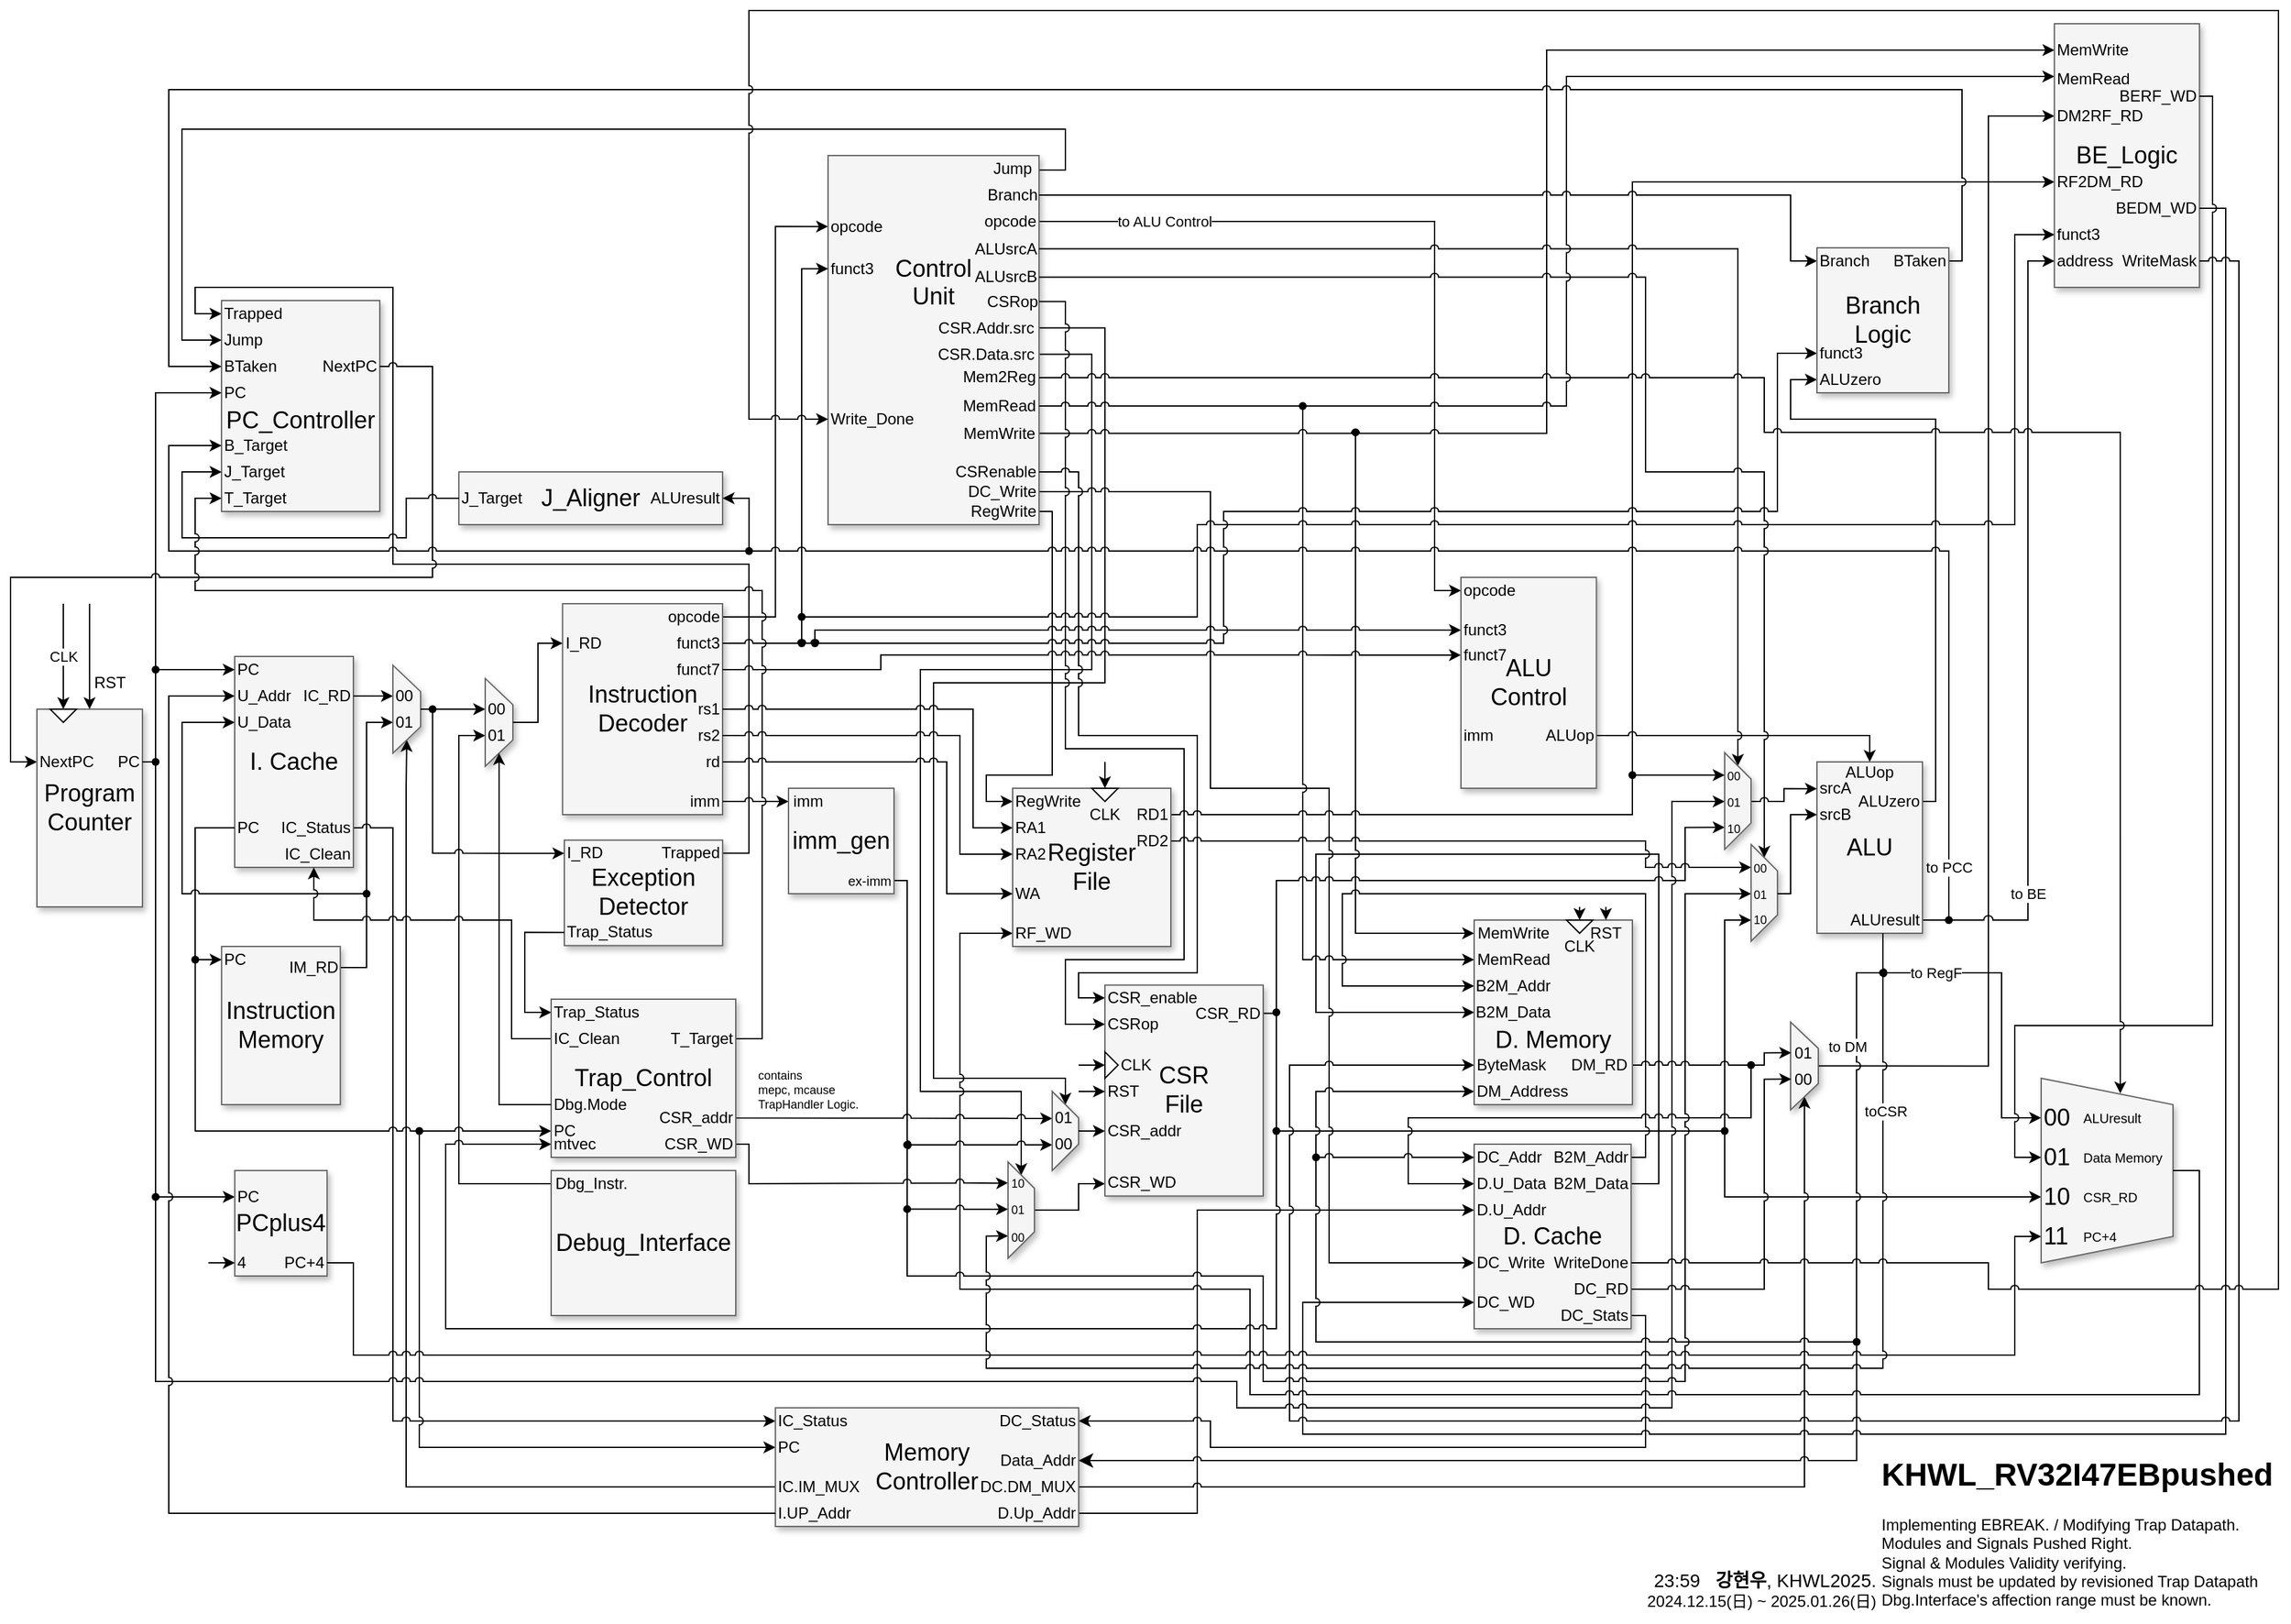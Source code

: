 <mxfile version="26.0.8">
  <diagram name="Page-1" id="90a13364-a465-7bf4-72fc-28e22215d7a0">
    <mxGraphModel dx="2390" dy="1327" grid="1" gridSize="10" guides="1" tooltips="1" connect="1" arrows="1" fold="1" page="1" pageScale="1.5" pageWidth="1169" pageHeight="827" background="none" math="0" shadow="0">
      <root>
        <mxCell id="0" style=";html=1;" />
        <mxCell id="1" style=";html=1;" parent="0" />
        <mxCell id="64JDVrVSjXghW2DnclTE-34" style="edgeStyle=orthogonalEdgeStyle;rounded=0;orthogonalLoop=1;jettySize=auto;html=1;entryX=0;entryY=0.5;entryDx=0;entryDy=0;" edge="1" parent="1" source="YIYq9nX8O7GQGufym3ho-10" target="QJXn4PjGb355hVGx2Jd_-12">
          <mxGeometry relative="1" as="geometry">
            <mxPoint x="780" y="830.833" as="targetPoint" />
            <Array as="points">
              <mxPoint x="840" y="271" />
              <mxPoint x="840" y="510" />
              <mxPoint x="710" y="510" />
              <mxPoint x="710" y="830" />
              <mxPoint x="786" y="830" />
            </Array>
          </mxGeometry>
        </mxCell>
        <mxCell id="64JDVrVSjXghW2DnclTE-35" style="edgeStyle=orthogonalEdgeStyle;rounded=0;orthogonalLoop=1;jettySize=auto;html=1;entryX=0;entryY=0.5;entryDx=0;entryDy=0;" edge="1" parent="1" source="LOUQa-txSwxVZWsO9tRF-1" target="QJXn4PjGb355hVGx2Jd_-2">
          <mxGeometry relative="1" as="geometry">
            <Array as="points">
              <mxPoint x="850" y="251" />
              <mxPoint x="850" y="520" />
              <mxPoint x="720" y="520" />
              <mxPoint x="720" y="820" />
              <mxPoint x="820" y="820" />
            </Array>
          </mxGeometry>
        </mxCell>
        <mxCell id="64JDVrVSjXghW2DnclTE-33" style="edgeStyle=orthogonalEdgeStyle;rounded=0;orthogonalLoop=1;jettySize=auto;html=1;entryX=0;entryY=0.5;entryDx=0;entryDy=0;" edge="1" parent="1" source="VjuZ78g7bgVoYlYuGaa_-8" target="64JDVrVSjXghW2DnclTE-30">
          <mxGeometry relative="1" as="geometry">
            <Array as="points">
              <mxPoint x="360" y="900" />
              <mxPoint x="360" y="560" />
            </Array>
          </mxGeometry>
        </mxCell>
        <mxCell id="YIYq9nX8O7GQGufym3ho-17" style="edgeStyle=orthogonalEdgeStyle;rounded=0;orthogonalLoop=1;jettySize=auto;html=1;entryX=0;entryY=0.5;entryDx=0;entryDy=0;" parent="1" source="7fQUANpCW0_2PBthWF22-43" target="BtpwSkirMHUlfhhFMKDF-8" edge="1">
          <mxGeometry relative="1" as="geometry">
            <Array as="points">
              <mxPoint x="1250" y="140" />
            </Array>
          </mxGeometry>
        </mxCell>
        <mxCell id="YIYq9nX8O7GQGufym3ho-16" style="edgeStyle=orthogonalEdgeStyle;rounded=0;orthogonalLoop=1;jettySize=auto;html=1;entryX=0;entryY=0.5;entryDx=0;entryDy=0;exitX=1;exitY=0.5;exitDx=0;exitDy=0;" parent="1" source="-hvyRLRQOOJ3VwnVLbOB-48" target="zFS1pn2A8cmfrVWvFFyQ-1" edge="1">
          <mxGeometry relative="1" as="geometry">
            <Array as="points">
              <mxPoint x="810" y="390" />
              <mxPoint x="810" y="590" />
              <mxPoint x="760" y="590" />
              <mxPoint x="760" y="610" />
            </Array>
          </mxGeometry>
        </mxCell>
        <mxCell id="q9rqpO51LhmBKndgSOn--25" style="edgeStyle=orthogonalEdgeStyle;rounded=0;orthogonalLoop=1;jettySize=auto;html=1;entryX=0;entryY=0.5;entryDx=0;entryDy=0;jumpStyle=arc;" parent="1" source="-hvyRLRQOOJ3VwnVLbOB-59" target="IpAbVSy56P0OoJBHXVlp-23" edge="1">
          <mxGeometry relative="1" as="geometry">
            <Array as="points">
              <mxPoint x="1100" y="170" />
              <mxPoint x="1100" y="450" />
            </Array>
            <mxPoint x="987.357" y="456.842" as="targetPoint" />
          </mxGeometry>
        </mxCell>
        <mxCell id="IpAbVSy56P0OoJBHXVlp-22" value="to ALU Control" style="edgeLabel;html=1;align=center;verticalAlign=middle;resizable=0;points=[];" parent="q9rqpO51LhmBKndgSOn--25" vertex="1" connectable="0">
          <mxGeometry x="-0.797" relative="1" as="geometry">
            <mxPoint x="34" as="offset" />
          </mxGeometry>
        </mxCell>
        <mxCell id="YIYq9nX8O7GQGufym3ho-6" style="edgeStyle=orthogonalEdgeStyle;rounded=0;orthogonalLoop=1;jettySize=auto;html=1;entryX=0;entryY=0.5;entryDx=0;entryDy=0;" parent="1" source="7fQUANpCW0_2PBthWF22-45" target="F4LApp7SRapzV72RJLrX-89" edge="1">
          <mxGeometry relative="1" as="geometry">
            <Array as="points">
              <mxPoint x="980" y="860" />
              <mxPoint x="1320" y="860" />
              <mxPoint x="1320" y="910" />
            </Array>
          </mxGeometry>
        </mxCell>
        <mxCell id="t_UrKG9QsF_eRvzr-5uy-3" style="edgeStyle=orthogonalEdgeStyle;rounded=0;orthogonalLoop=1;jettySize=auto;html=1;entryX=0;entryY=0.5;entryDx=0;entryDy=0;" parent="1" source="t_UrKG9QsF_eRvzr-5uy-2" target="t_UrKG9QsF_eRvzr-5uy-1" edge="1">
          <mxGeometry relative="1" as="geometry">
            <Array as="points">
              <mxPoint x="580" y="650" />
              <mxPoint x="580" y="430" />
              <mxPoint x="310" y="430" />
              <mxPoint x="310" y="220" />
              <mxPoint x="160" y="220" />
              <mxPoint x="160" y="240" />
            </Array>
          </mxGeometry>
        </mxCell>
        <mxCell id="IpAbVSy56P0OoJBHXVlp-14" style="edgeStyle=orthogonalEdgeStyle;rounded=0;orthogonalLoop=1;jettySize=auto;html=1;entryX=0;entryY=0.5;entryDx=0;entryDy=0;" parent="1" source="IpAbVSy56P0OoJBHXVlp-3" target="IpAbVSy56P0OoJBHXVlp-9" edge="1">
          <mxGeometry relative="1" as="geometry">
            <Array as="points">
              <mxPoint x="1270" y="900" />
              <mxPoint x="1270" y="650" />
              <mxPoint x="1010" y="650" />
              <mxPoint x="1010" y="770" />
            </Array>
          </mxGeometry>
        </mxCell>
        <mxCell id="fCNnA6YKo8tVsQt9WhIM-10" style="edgeStyle=orthogonalEdgeStyle;rounded=0;orthogonalLoop=1;jettySize=auto;html=1;entryX=0;entryY=0.5;entryDx=0;entryDy=0;jumpStyle=arc;" parent="1" source="fCNnA6YKo8tVsQt9WhIM-9" target="fCNnA6YKo8tVsQt9WhIM-8" edge="1">
          <mxGeometry relative="1" as="geometry">
            <Array as="points">
              <mxPoint x="930" y="375" />
              <mxPoint x="930" y="600" />
              <mxPoint x="1020" y="600" />
              <mxPoint x="1020" y="960" />
            </Array>
          </mxGeometry>
        </mxCell>
        <mxCell id="F4LApp7SRapzV72RJLrX-75" style="edgeStyle=orthogonalEdgeStyle;rounded=0;orthogonalLoop=1;jettySize=auto;html=1;entryX=0;entryY=0.5;entryDx=0;entryDy=0;jumpStyle=arc;" parent="1" source="7fQUANpCW0_2PBthWF22-40" target="F4LApp7SRapzV72RJLrX-43" edge="1">
          <mxGeometry relative="1" as="geometry">
            <Array as="points">
              <mxPoint x="1000" y="730" />
            </Array>
          </mxGeometry>
        </mxCell>
        <mxCell id="q9rqpO51LhmBKndgSOn--36" style="edgeStyle=orthogonalEdgeStyle;rounded=0;orthogonalLoop=1;jettySize=auto;html=1;entryX=0;entryY=0.5;entryDx=0;entryDy=0;jumpStyle=arc;" parent="1" source="7fQUANpCW0_2PBthWF22-39" target="F4LApp7SRapzV72RJLrX-42" edge="1">
          <mxGeometry relative="1" as="geometry">
            <Array as="points">
              <mxPoint x="1040" y="710" />
            </Array>
          </mxGeometry>
        </mxCell>
        <mxCell id="IpAbVSy56P0OoJBHXVlp-10" style="edgeStyle=orthogonalEdgeStyle;rounded=0;orthogonalLoop=1;jettySize=auto;html=1;entryX=0;entryY=0.5;entryDx=0;entryDy=0;jumpStyle=arc;" parent="1" source="IpAbVSy56P0OoJBHXVlp-1" target="IpAbVSy56P0OoJBHXVlp-8" edge="1">
          <mxGeometry relative="1" as="geometry">
            <Array as="points">
              <mxPoint x="1260" y="880" />
              <mxPoint x="1260" y="680" />
              <mxPoint x="1030" y="680" />
              <mxPoint x="1030" y="750" />
            </Array>
          </mxGeometry>
        </mxCell>
        <mxCell id="jQQxH6LwXFBK_Qau7PEY-23" value="&lt;div&gt;&lt;br&gt;&lt;/div&gt;PC_Controller" style="whiteSpace=wrap;html=1;shadow=1;fontSize=18;fillColor=#f5f5f5;strokeColor=#666666;" parent="1" vertex="1">
          <mxGeometry x="180.02" y="230" width="120" height="160" as="geometry" />
        </mxCell>
        <mxCell id="7fQUANpCW0_2PBthWF22-49" value="" style="shape=waypoint;sketch=0;size=6;pointerEvents=1;points=[];fillColor=none;resizable=0;rotatable=0;perimeter=centerPerimeter;snapToPoint=1;" parent="1" vertex="1">
          <mxGeometry x="1430.08" y="730" width="20" height="20" as="geometry" />
        </mxCell>
        <mxCell id="BtpwSkirMHUlfhhFMKDF-21" style="edgeStyle=orthogonalEdgeStyle;rounded=0;orthogonalLoop=1;jettySize=auto;html=1;entryX=0;entryY=0.5;entryDx=0;entryDy=0;jumpStyle=arc;exitX=1;exitY=0.5;exitDx=0;exitDy=0;" parent="1" source="F4LApp7SRapzV72RJLrX-73" target="BtpwSkirMHUlfhhFMKDF-3" edge="1">
          <mxGeometry relative="1" as="geometry">
            <Array as="points">
              <mxPoint x="1185" y="331" />
              <mxPoint x="1185" y="40" />
            </Array>
          </mxGeometry>
        </mxCell>
        <mxCell id="JPoRV0-0kWKYk73e9sCu-6" style="edgeStyle=orthogonalEdgeStyle;rounded=0;orthogonalLoop=1;jettySize=auto;html=1;entryX=0;entryY=0.5;entryDx=0;entryDy=0;exitX=0.5;exitY=0;exitDx=0;exitDy=0;" parent="1" source="_H_bEt4n4NwgmmSnS2Ty-18" target="BtpwSkirMHUlfhhFMKDF-7" edge="1">
          <mxGeometry relative="1" as="geometry">
            <Array as="points">
              <mxPoint x="1520" y="811" />
              <mxPoint x="1520" y="90" />
            </Array>
          </mxGeometry>
        </mxCell>
        <mxCell id="_H_bEt4n4NwgmmSnS2Ty-8" style="edgeStyle=orthogonalEdgeStyle;rounded=0;orthogonalLoop=1;jettySize=auto;html=1;entryX=0;entryY=0.5;entryDx=0;entryDy=0;" parent="1" source="_H_bEt4n4NwgmmSnS2Ty-7" target="_H_bEt4n4NwgmmSnS2Ty-3" edge="1">
          <mxGeometry relative="1" as="geometry">
            <Array as="points">
              <mxPoint x="920" y="1150" />
              <mxPoint x="920" y="920" />
            </Array>
          </mxGeometry>
        </mxCell>
        <mxCell id="_H_bEt4n4NwgmmSnS2Ty-23" style="edgeStyle=orthogonalEdgeStyle;rounded=0;orthogonalLoop=1;jettySize=auto;html=1;entryX=1;entryY=0.5;entryDx=0;entryDy=0;jumpStyle=arc;exitX=1;exitY=0.5;exitDx=0;exitDy=0;" parent="1" target="_H_bEt4n4NwgmmSnS2Ty-18" edge="1" source="_H_bEt4n4NwgmmSnS2Ty-6">
          <mxGeometry relative="1" as="geometry">
            <mxPoint x="827.08" y="1124" as="sourcePoint" />
            <mxPoint x="1520.08" y="125" as="targetPoint" />
          </mxGeometry>
        </mxCell>
        <mxCell id="09E98BjTh2XKiK8LabDe-4" style="edgeStyle=orthogonalEdgeStyle;rounded=0;orthogonalLoop=1;jettySize=auto;html=1;entryX=1;entryY=0.5;entryDx=0;entryDy=0;fontSize=12;startSize=8;endSize=8;jumpStyle=arc;" parent="1" source="09E98BjTh2XKiK8LabDe-3" target="_H_bEt4n4NwgmmSnS2Ty-25" edge="1">
          <mxGeometry relative="1" as="geometry">
            <Array as="points">
              <mxPoint x="1420" y="1110" />
            </Array>
          </mxGeometry>
        </mxCell>
        <mxCell id="_H_bEt4n4NwgmmSnS2Ty-14" style="edgeStyle=orthogonalEdgeStyle;rounded=0;orthogonalLoop=1;jettySize=auto;html=1;entryX=1;entryY=0.5;entryDx=0;entryDy=0;jumpStyle=arc;exitX=1;exitY=0.5;exitDx=0;exitDy=0;" parent="1" source="_H_bEt4n4NwgmmSnS2Ty-13" target="_H_bEt4n4NwgmmSnS2Ty-5" edge="1">
          <mxGeometry relative="1" as="geometry">
            <Array as="points">
              <mxPoint x="1260" y="1000" />
              <mxPoint x="1260" y="1100" />
              <mxPoint x="930" y="1100" />
              <mxPoint x="930" y="1080" />
            </Array>
          </mxGeometry>
        </mxCell>
        <mxCell id="o8jE4zu5w3KYZrWDI-N--35" style="edgeStyle=orthogonalEdgeStyle;rounded=0;orthogonalLoop=1;jettySize=auto;html=1;entryX=1;entryY=0.5;entryDx=0;entryDy=0;" parent="1" source="o8jE4zu5w3KYZrWDI-N--34" target="o8jE4zu5w3KYZrWDI-N--13" edge="1">
          <mxGeometry relative="1" as="geometry">
            <mxPoint x="310.08" y="590" as="targetPoint" />
            <Array as="points">
              <mxPoint x="320" y="1130" />
              <mxPoint x="320" y="600" />
            </Array>
          </mxGeometry>
        </mxCell>
        <mxCell id="o8jE4zu5w3KYZrWDI-N--18" style="edgeStyle=orthogonalEdgeStyle;rounded=0;orthogonalLoop=1;jettySize=auto;html=1;entryX=0;entryY=0.5;entryDx=0;entryDy=0;exitX=1;exitY=0.5;exitDx=0;exitDy=0;" parent="1" source="wyz3YsZ-V2g4d5ax0XK7-10" target="o8jE4zu5w3KYZrWDI-N--15" edge="1">
          <mxGeometry relative="1" as="geometry">
            <Array as="points">
              <mxPoint x="290" y="736" />
              <mxPoint x="290" y="550" />
            </Array>
          </mxGeometry>
        </mxCell>
        <mxCell id="o8jE4zu5w3KYZrWDI-N--29" style="edgeStyle=orthogonalEdgeStyle;rounded=0;orthogonalLoop=1;jettySize=auto;html=1;entryX=0;entryY=0.5;entryDx=0;entryDy=0;jumpStyle=arc;exitX=1;exitY=0.5;exitDx=0;exitDy=0;" parent="1" source="o8jE4zu5w3KYZrWDI-N--27" target="o8jE4zu5w3KYZrWDI-N--28" edge="1">
          <mxGeometry relative="1" as="geometry">
            <Array as="points">
              <mxPoint x="310" y="630" />
              <mxPoint x="310" y="1080" />
            </Array>
          </mxGeometry>
        </mxCell>
        <mxCell id="o8jE4zu5w3KYZrWDI-N--26" style="edgeStyle=orthogonalEdgeStyle;rounded=0;orthogonalLoop=1;jettySize=auto;html=1;entryX=0;entryY=0.5;entryDx=0;entryDy=0;jumpStyle=arc;" parent="1" source="o8jE4zu5w3KYZrWDI-N--25" target="wyz3YsZ-V2g4d5ax0XK7-13" edge="1">
          <mxGeometry relative="1" as="geometry">
            <Array as="points">
              <mxPoint x="160" y="860" />
              <mxPoint x="330" y="860" />
              <mxPoint x="330" y="1100" />
            </Array>
          </mxGeometry>
        </mxCell>
        <mxCell id="zFS1pn2A8cmfrVWvFFyQ-30" style="edgeStyle=orthogonalEdgeStyle;rounded=0;orthogonalLoop=1;jettySize=auto;html=1;entryX=0;entryY=0.5;entryDx=0;entryDy=0;" parent="1" source="7fQUANpCW0_2PBthWF22-51" target="s6hKSkpy---ewfnxM8lV-30" edge="1">
          <mxGeometry relative="1" as="geometry">
            <Array as="points">
              <mxPoint x="140.08" y="910" />
            </Array>
            <mxPoint x="140.08" y="920" as="sourcePoint" />
          </mxGeometry>
        </mxCell>
        <mxCell id="laC3dYbV331lfGwgBf-x-2" style="edgeStyle=orthogonalEdgeStyle;rounded=0;orthogonalLoop=1;jettySize=auto;html=1;entryX=0;entryY=0.5;entryDx=0;entryDy=0;" parent="1" source="7fQUANpCW0_2PBthWF22-49" target="F4LApp7SRapzV72RJLrX-87" edge="1">
          <mxGeometry relative="1" as="geometry">
            <Array as="points">
              <mxPoint x="1530" y="740" />
              <mxPoint x="1530" y="850" />
            </Array>
          </mxGeometry>
        </mxCell>
        <mxCell id="laC3dYbV331lfGwgBf-x-4" value="to RegF" style="edgeLabel;html=1;align=center;verticalAlign=middle;resizable=0;points=[];" parent="laC3dYbV331lfGwgBf-x-2" vertex="1" connectable="0">
          <mxGeometry relative="1" as="geometry">
            <mxPoint x="-50" y="-25" as="offset" />
          </mxGeometry>
        </mxCell>
        <mxCell id="MuofbJJSr7D3HssxxxzW-17" style="edgeStyle=orthogonalEdgeStyle;rounded=0;orthogonalLoop=1;jettySize=auto;html=1;entryX=0;entryY=0.5;entryDx=0;entryDy=0;" parent="1" source="7fQUANpCW0_2PBthWF22-30" target="jQQxH6LwXFBK_Qau7PEY-24" edge="1">
          <mxGeometry relative="1" as="geometry">
            <Array as="points">
              <mxPoint x="130.08" y="300" />
            </Array>
          </mxGeometry>
        </mxCell>
        <mxCell id="laC3dYbV331lfGwgBf-x-32" style="edgeStyle=orthogonalEdgeStyle;rounded=0;orthogonalLoop=1;jettySize=auto;html=1;entryX=0;entryY=0.5;entryDx=0;entryDy=0;jumpStyle=arc;exitX=1;exitY=0.5;exitDx=0;exitDy=0;" parent="1" source="laC3dYbV331lfGwgBf-x-29" target="laC3dYbV331lfGwgBf-x-28" edge="1">
          <mxGeometry relative="1" as="geometry">
            <Array as="points">
              <mxPoint x="1480" y="610" />
              <mxPoint x="1480" y="320" />
              <mxPoint x="1370" y="320" />
              <mxPoint x="1370" y="290" />
            </Array>
          </mxGeometry>
        </mxCell>
        <mxCell id="zFS1pn2A8cmfrVWvFFyQ-11" style="edgeStyle=orthogonalEdgeStyle;rounded=0;orthogonalLoop=1;jettySize=auto;html=1;entryX=0;entryY=0.5;entryDx=0;entryDy=0;exitX=1;exitY=0.5;exitDx=0;exitDy=0;" parent="1" source="-hvyRLRQOOJ3VwnVLbOB-6" target="-hvyRLRQOOJ3VwnVLbOB-49" edge="1">
          <mxGeometry relative="1" as="geometry">
            <mxPoint x="620.02" y="190" as="targetPoint" />
            <Array as="points">
              <mxPoint x="490.08" y="470" />
              <mxPoint x="600.08" y="470" />
              <mxPoint x="600.08" y="174" />
            </Array>
            <mxPoint x="510.02" y="480" as="sourcePoint" />
          </mxGeometry>
        </mxCell>
        <mxCell id="zFS1pn2A8cmfrVWvFFyQ-12" style="edgeStyle=orthogonalEdgeStyle;rounded=0;orthogonalLoop=1;jettySize=auto;html=1;entryX=0;entryY=0.5;entryDx=0;entryDy=0;exitX=1;exitY=0.5;exitDx=0;exitDy=0;" parent="1" source="s6hKSkpy---ewfnxM8lV-1" target="jQQxH6LwXFBK_Qau7PEY-25" edge="1">
          <mxGeometry relative="1" as="geometry">
            <Array as="points">
              <mxPoint x="800" y="131" />
              <mxPoint x="820" y="131" />
              <mxPoint x="820" y="100" />
              <mxPoint x="150" y="100" />
              <mxPoint x="150" y="260" />
            </Array>
          </mxGeometry>
        </mxCell>
        <mxCell id="zFS1pn2A8cmfrVWvFFyQ-35" style="edgeStyle=orthogonalEdgeStyle;rounded=0;orthogonalLoop=1;jettySize=auto;html=1;entryX=0;entryY=0.5;entryDx=0;entryDy=0;jumpStyle=arc;jumpSize=6;" parent="1" source="jQQxH6LwXFBK_Qau7PEY-29" target="0RyyWnerKbfPe0gcl8zv-7" edge="1">
          <mxGeometry relative="1" as="geometry">
            <Array as="points">
              <mxPoint x="340" y="280" />
              <mxPoint x="340" y="440" />
              <mxPoint x="20" y="440" />
              <mxPoint x="20" y="580" />
            </Array>
          </mxGeometry>
        </mxCell>
        <mxCell id="zFS1pn2A8cmfrVWvFFyQ-78" style="edgeStyle=orthogonalEdgeStyle;rounded=0;orthogonalLoop=1;jettySize=auto;html=1;entryX=0.5;entryY=0;entryDx=0;entryDy=0;jumpStyle=arc;" parent="1" source="F4LApp7SRapzV72RJLrX-1" target="F4LApp7SRapzV72RJLrX-6" edge="1">
          <mxGeometry relative="1" as="geometry" />
        </mxCell>
        <mxCell id="-hvyRLRQOOJ3VwnVLbOB-44" value="&lt;div&gt;&lt;br&gt;&lt;/div&gt;" style="text;html=1;align=center;verticalAlign=middle;whiteSpace=wrap;rounded=0;fontFamily=Helvetica;fontSize=18;fontColor=default;container=0;" parent="1" vertex="1">
          <mxGeometry x="1560.02" y="890" width="60" height="30" as="geometry" />
        </mxCell>
        <mxCell id="-hvyRLRQOOJ3VwnVLbOB-43" value="" style="shape=trapezoid;perimeter=trapezoidPerimeter;whiteSpace=wrap;html=1;fixedSize=1;shadow=1;strokeColor=#666666;align=center;verticalAlign=middle;fontFamily=Helvetica;fontSize=18;fontColor=default;fillColor=#f5f5f5;rotation=90;container=0;" parent="1" vertex="1">
          <mxGeometry x="1540.02" y="840" width="140" height="100" as="geometry" />
        </mxCell>
        <mxCell id="F4LApp7SRapzV72RJLrX-87" value="&lt;span style=&quot;font-size: 18px;&quot;&gt;00&lt;/span&gt;" style="text;html=1;align=left;verticalAlign=middle;whiteSpace=wrap;rounded=0;container=0;" parent="1" vertex="1">
          <mxGeometry x="1560.02" y="840" width="30" height="20" as="geometry" />
        </mxCell>
        <mxCell id="F4LApp7SRapzV72RJLrX-88" value="&lt;span style=&quot;font-size: 18px;&quot;&gt;01&lt;/span&gt;" style="text;html=1;align=left;verticalAlign=middle;whiteSpace=wrap;rounded=0;container=0;" parent="1" vertex="1">
          <mxGeometry x="1560.02" y="870" width="35" height="20" as="geometry" />
        </mxCell>
        <mxCell id="F4LApp7SRapzV72RJLrX-89" value="&lt;span style=&quot;font-size: 18px;&quot;&gt;10&lt;/span&gt;" style="text;html=1;align=left;verticalAlign=middle;whiteSpace=wrap;rounded=0;container=0;" parent="1" vertex="1">
          <mxGeometry x="1560.02" y="900" width="30" height="20" as="geometry" />
        </mxCell>
        <mxCell id="F4LApp7SRapzV72RJLrX-91" value="&lt;font style=&quot;font-size: 10px;&quot;&gt;ALUresult&lt;/font&gt;" style="text;html=1;align=left;verticalAlign=middle;whiteSpace=wrap;rounded=0;container=0;" parent="1" vertex="1">
          <mxGeometry x="1590.02" y="845" width="50" height="10" as="geometry" />
        </mxCell>
        <mxCell id="F4LApp7SRapzV72RJLrX-92" value="&lt;font style=&quot;font-size: 10px;&quot;&gt;Data Memory&lt;/font&gt;" style="text;html=1;align=left;verticalAlign=middle;whiteSpace=wrap;rounded=0;container=0;" parent="1" vertex="1">
          <mxGeometry x="1590.02" y="870" width="70" height="20" as="geometry" />
        </mxCell>
        <mxCell id="F4LApp7SRapzV72RJLrX-93" value="&lt;span style=&quot;font-size: 10px;&quot;&gt;CSR_RD&lt;/span&gt;" style="text;html=1;align=left;verticalAlign=middle;whiteSpace=wrap;rounded=0;container=0;" parent="1" vertex="1">
          <mxGeometry x="1590.02" y="900" width="70" height="20" as="geometry" />
        </mxCell>
        <mxCell id="-nASIVS76yrskM6xYjcV-2" value="&lt;h1 style=&quot;margin-top: 0px;&quot;&gt;KHWL_RV32I47EBpushed&lt;/h1&gt;&lt;p&gt;&lt;span style=&quot;background-color: transparent;&quot;&gt;Implementing EBREAK. / Modifying Trap Datapath.&lt;/span&gt;&lt;span style=&quot;background-color: transparent;&quot;&gt;&lt;br&gt;&lt;/span&gt;Modules and Signals Pushed Right.&lt;br&gt;Signal &amp;amp; Modules Validity verifying.&amp;nbsp;&lt;br&gt;Signals must be updated by revisioned Trap Datapath&lt;br&gt;Dbg.Interface&#39;s affection range must be known.&lt;/p&gt;&lt;p&gt;&lt;/p&gt;&lt;p&gt;&lt;/p&gt;" style="text;html=1;whiteSpace=wrap;overflow=hidden;rounded=0;" parent="1" vertex="1">
          <mxGeometry x="1437.03" y="1100" width="305.98" height="130" as="geometry" />
        </mxCell>
        <mxCell id="-nASIVS76yrskM6xYjcV-3" value="&lt;div style=&quot;&quot;&gt;&lt;span style=&quot;font-size: 14px; background-color: transparent;&quot;&gt;23:59&lt;/span&gt;&lt;b style=&quot;font-size: 14px; background-color: transparent;&quot;&gt;&amp;nbsp; &amp;nbsp;강현우&lt;/b&gt;&lt;span style=&quot;font-size: 14px; background-color: transparent;&quot;&gt;, KHWL2025.&lt;/span&gt;&lt;/div&gt;&lt;span style=&quot;&quot;&gt;&lt;div style=&quot;&quot;&gt;&lt;span style=&quot;background-color: transparent;&quot;&gt;2024.12.15(日) ~ 2025.01.26(日)&lt;/span&gt;&lt;/div&gt;&lt;/span&gt;" style="text;html=1;align=right;verticalAlign=middle;whiteSpace=wrap;rounded=0;" parent="1" vertex="1">
          <mxGeometry x="1257.09" y="1190" width="179.94" height="35" as="geometry" />
        </mxCell>
        <mxCell id="wTCf3CvT70fc92s2WAtQ-12" value="" style="group" parent="1" vertex="1" connectable="0">
          <mxGeometry x="360.02" y="360" width="200" height="40" as="geometry" />
        </mxCell>
        <mxCell id="wTCf3CvT70fc92s2WAtQ-9" value="&lt;div&gt;J_Aligner&lt;/div&gt;" style="whiteSpace=wrap;html=1;shadow=1;fontSize=18;fillColor=#f5f5f5;strokeColor=#666666;" parent="wTCf3CvT70fc92s2WAtQ-12" vertex="1">
          <mxGeometry width="200" height="40" as="geometry" />
        </mxCell>
        <mxCell id="wTCf3CvT70fc92s2WAtQ-10" value="J_Target" style="text;html=1;align=left;verticalAlign=middle;whiteSpace=wrap;rounded=0;" parent="wTCf3CvT70fc92s2WAtQ-12" vertex="1">
          <mxGeometry y="10" width="50" height="20" as="geometry" />
        </mxCell>
        <mxCell id="wTCf3CvT70fc92s2WAtQ-11" value="ALUresult" style="text;html=1;align=right;verticalAlign=middle;whiteSpace=wrap;rounded=0;" parent="wTCf3CvT70fc92s2WAtQ-12" vertex="1">
          <mxGeometry x="140" y="10" width="60" height="20" as="geometry" />
        </mxCell>
        <mxCell id="wTCf3CvT70fc92s2WAtQ-15" style="edgeStyle=orthogonalEdgeStyle;rounded=0;orthogonalLoop=1;jettySize=auto;html=1;entryX=0;entryY=0.5;entryDx=0;entryDy=0;jumpStyle=arc;jumpSize=6;" parent="1" source="wTCf3CvT70fc92s2WAtQ-10" target="jQQxH6LwXFBK_Qau7PEY-26" edge="1">
          <mxGeometry relative="1" as="geometry">
            <Array as="points">
              <mxPoint x="320.08" y="380" />
              <mxPoint x="320.08" y="410" />
              <mxPoint x="150.08" y="410" />
              <mxPoint x="150.08" y="360" />
            </Array>
          </mxGeometry>
        </mxCell>
        <mxCell id="wTCf3CvT70fc92s2WAtQ-16" value="" style="group" parent="1" vertex="1" connectable="0">
          <mxGeometry x="420.0" y="460" width="140" height="160" as="geometry" />
        </mxCell>
        <mxCell id="-hvyRLRQOOJ3VwnVLbOB-1" value="Instruction&lt;div&gt;Decoder&lt;/div&gt;" style="whiteSpace=wrap;html=1;shadow=1;fontSize=18;fillColor=#f5f5f5;strokeColor=#666666;" parent="wTCf3CvT70fc92s2WAtQ-16" vertex="1">
          <mxGeometry x="18.667" width="121.333" height="160" as="geometry" />
        </mxCell>
        <mxCell id="-hvyRLRQOOJ3VwnVLbOB-2" value="I_RD" style="text;html=1;align=left;verticalAlign=middle;whiteSpace=wrap;rounded=0;" parent="wTCf3CvT70fc92s2WAtQ-16" vertex="1">
          <mxGeometry x="18.667" y="20" width="28" height="20" as="geometry" />
        </mxCell>
        <mxCell id="-hvyRLRQOOJ3VwnVLbOB-6" value="opcode" style="text;html=1;align=right;verticalAlign=middle;whiteSpace=wrap;rounded=0;" parent="wTCf3CvT70fc92s2WAtQ-16" vertex="1">
          <mxGeometry x="90" width="50" height="20" as="geometry" />
        </mxCell>
        <mxCell id="-hvyRLRQOOJ3VwnVLbOB-7" value="&lt;div style=&quot;&quot;&gt;&lt;span style=&quot;background-color: transparent;&quot;&gt;rs1&lt;/span&gt;&lt;/div&gt;" style="text;html=1;align=right;verticalAlign=middle;whiteSpace=wrap;rounded=0;" parent="wTCf3CvT70fc92s2WAtQ-16" vertex="1">
          <mxGeometry x="121.333" y="73.333" width="18.667" height="13.333" as="geometry" />
        </mxCell>
        <mxCell id="-hvyRLRQOOJ3VwnVLbOB-8" value="rs2" style="text;html=1;align=right;verticalAlign=middle;whiteSpace=wrap;rounded=0;" parent="wTCf3CvT70fc92s2WAtQ-16" vertex="1">
          <mxGeometry x="121.333" y="93.333" width="18.667" height="13.333" as="geometry" />
        </mxCell>
        <mxCell id="-hvyRLRQOOJ3VwnVLbOB-9" value="rd" style="text;html=1;align=right;verticalAlign=middle;whiteSpace=wrap;rounded=0;" parent="wTCf3CvT70fc92s2WAtQ-16" vertex="1">
          <mxGeometry x="121.333" y="113.333" width="18.667" height="13.333" as="geometry" />
        </mxCell>
        <mxCell id="-hvyRLRQOOJ3VwnVLbOB-10" value="imm" style="text;html=1;align=right;verticalAlign=middle;whiteSpace=wrap;rounded=0;" parent="wTCf3CvT70fc92s2WAtQ-16" vertex="1">
          <mxGeometry x="100" y="140" width="40" height="20" as="geometry" />
        </mxCell>
        <mxCell id="-hvyRLRQOOJ3VwnVLbOB-11" value="funct3" style="text;html=1;align=right;verticalAlign=middle;whiteSpace=wrap;rounded=0;" parent="wTCf3CvT70fc92s2WAtQ-16" vertex="1">
          <mxGeometry x="100" y="20" width="40" height="20" as="geometry" />
        </mxCell>
        <mxCell id="-hvyRLRQOOJ3VwnVLbOB-12" value="funct7" style="text;html=1;align=right;verticalAlign=middle;whiteSpace=wrap;rounded=0;" parent="wTCf3CvT70fc92s2WAtQ-16" vertex="1">
          <mxGeometry x="100" y="40" width="40" height="20" as="geometry" />
        </mxCell>
        <mxCell id="wTCf3CvT70fc92s2WAtQ-32" style="edgeStyle=orthogonalEdgeStyle;rounded=0;orthogonalLoop=1;jettySize=auto;html=1;entryX=0;entryY=0.5;entryDx=0;entryDy=0;jumpStyle=arc;" parent="1" source="-hvyRLRQOOJ3VwnVLbOB-10" target="laC3dYbV331lfGwgBf-x-16" edge="1">
          <mxGeometry relative="1" as="geometry">
            <Array as="points">
              <mxPoint x="600" y="610" />
              <mxPoint x="600" y="610" />
            </Array>
          </mxGeometry>
        </mxCell>
        <mxCell id="wTCf3CvT70fc92s2WAtQ-38" value="" style="group" parent="1" vertex="1" connectable="0">
          <mxGeometry x="640.02" y="120" width="160.0" height="280" as="geometry" />
        </mxCell>
        <mxCell id="-hvyRLRQOOJ3VwnVLbOB-47" value="Control&lt;div&gt;Unit&lt;/div&gt;&lt;div&gt;&lt;br&gt;&lt;/div&gt;&lt;div&gt;&lt;br&gt;&lt;/div&gt;&lt;div&gt;&lt;br&gt;&lt;/div&gt;&lt;div&gt;&lt;br&gt;&lt;/div&gt;" style="whiteSpace=wrap;html=1;shadow=1;fontSize=18;fillColor=#f5f5f5;strokeColor=#666666;" parent="wTCf3CvT70fc92s2WAtQ-38" vertex="1">
          <mxGeometry width="160" height="280" as="geometry" />
        </mxCell>
        <mxCell id="-hvyRLRQOOJ3VwnVLbOB-48" value="RegWrite" style="text;html=1;align=right;verticalAlign=middle;whiteSpace=wrap;rounded=0;" parent="wTCf3CvT70fc92s2WAtQ-38" vertex="1">
          <mxGeometry x="100" y="260.002" width="60" height="20" as="geometry" />
        </mxCell>
        <mxCell id="-hvyRLRQOOJ3VwnVLbOB-49" value="opcode" style="text;html=1;align=left;verticalAlign=middle;whiteSpace=wrap;rounded=0;" parent="wTCf3CvT70fc92s2WAtQ-38" vertex="1">
          <mxGeometry y="43.077" width="50" height="21.538" as="geometry" />
        </mxCell>
        <mxCell id="-hvyRLRQOOJ3VwnVLbOB-59" value="opcode" style="text;html=1;align=right;verticalAlign=middle;whiteSpace=wrap;rounded=0;" parent="wTCf3CvT70fc92s2WAtQ-38" vertex="1">
          <mxGeometry x="100" y="40" width="60" height="20" as="geometry" />
        </mxCell>
        <mxCell id="F4LApp7SRapzV72RJLrX-56" value="MemRead" style="text;html=1;align=center;verticalAlign=middle;whiteSpace=wrap;rounded=0;" parent="wTCf3CvT70fc92s2WAtQ-38" vertex="1">
          <mxGeometry x="100" y="180.0" width="60" height="20" as="geometry" />
        </mxCell>
        <mxCell id="F4LApp7SRapzV72RJLrX-73" value="MemWrite" style="text;html=1;align=center;verticalAlign=middle;whiteSpace=wrap;rounded=0;" parent="wTCf3CvT70fc92s2WAtQ-38" vertex="1">
          <mxGeometry x="100" y="199.998" width="60" height="21.538" as="geometry" />
        </mxCell>
        <mxCell id="laC3dYbV331lfGwgBf-x-33" value="ALUsrcB" style="text;html=1;align=center;verticalAlign=middle;whiteSpace=wrap;rounded=0;" parent="wTCf3CvT70fc92s2WAtQ-38" vertex="1">
          <mxGeometry x="110" y="81.53" width="50" height="21.54" as="geometry" />
        </mxCell>
        <mxCell id="laC3dYbV331lfGwgBf-x-37" value="Mem2Reg" style="text;html=1;align=center;verticalAlign=middle;whiteSpace=wrap;rounded=0;" parent="wTCf3CvT70fc92s2WAtQ-38" vertex="1">
          <mxGeometry x="100" y="158.455" width="60" height="20" as="geometry" />
        </mxCell>
        <mxCell id="laC3dYbV331lfGwgBf-x-40" value="Branch" style="text;html=1;align=center;verticalAlign=middle;whiteSpace=wrap;rounded=0;" parent="wTCf3CvT70fc92s2WAtQ-38" vertex="1">
          <mxGeometry x="120" y="20" width="40" height="20" as="geometry" />
        </mxCell>
        <mxCell id="s6hKSkpy---ewfnxM8lV-1" value="Jump" style="text;html=1;align=center;verticalAlign=middle;whiteSpace=wrap;rounded=0;" parent="wTCf3CvT70fc92s2WAtQ-38" vertex="1">
          <mxGeometry x="120" y="-0.001" width="40" height="20" as="geometry" />
        </mxCell>
        <mxCell id="q9rqpO51LhmBKndgSOn--2" value="ALUsrcA" style="text;html=1;align=center;verticalAlign=middle;whiteSpace=wrap;rounded=0;" parent="wTCf3CvT70fc92s2WAtQ-38" vertex="1">
          <mxGeometry x="110" y="59.993" width="50" height="21.538" as="geometry" />
        </mxCell>
        <mxCell id="jGIxOcGe_lyUybQSf8QV-1" value="funct3" style="text;html=1;align=left;verticalAlign=middle;whiteSpace=wrap;rounded=0;" parent="wTCf3CvT70fc92s2WAtQ-38" vertex="1">
          <mxGeometry y="74.814" width="40" height="22.109" as="geometry" />
        </mxCell>
        <mxCell id="jGIxOcGe_lyUybQSf8QV-4" value="CSRop" style="text;html=1;align=center;verticalAlign=middle;whiteSpace=wrap;rounded=0;" parent="wTCf3CvT70fc92s2WAtQ-38" vertex="1">
          <mxGeometry x="120" y="99.995" width="40" height="21.538" as="geometry" />
        </mxCell>
        <mxCell id="QWSBbdvPpNymhQ5q6x3e-9" value="CSRenable" style="text;html=1;align=right;verticalAlign=middle;whiteSpace=wrap;rounded=0;container=0;" parent="wTCf3CvT70fc92s2WAtQ-38" vertex="1">
          <mxGeometry x="90" y="230" width="70" height="20" as="geometry" />
        </mxCell>
        <mxCell id="LOUQa-txSwxVZWsO9tRF-1" value="CSR.Addr.src" style="text;html=1;align=center;verticalAlign=middle;whiteSpace=wrap;rounded=0;" parent="wTCf3CvT70fc92s2WAtQ-38" vertex="1">
          <mxGeometry x="80" y="120" width="80" height="21.54" as="geometry" />
        </mxCell>
        <mxCell id="fCNnA6YKo8tVsQt9WhIM-9" value="DC_Write" style="text;html=1;align=right;verticalAlign=middle;whiteSpace=wrap;rounded=0;container=0;" parent="wTCf3CvT70fc92s2WAtQ-38" vertex="1">
          <mxGeometry x="100" y="240" width="60" height="30" as="geometry" />
        </mxCell>
        <mxCell id="IpAbVSy56P0OoJBHXVlp-19" value="Write_Done" style="text;html=1;align=left;verticalAlign=middle;whiteSpace=wrap;rounded=0;container=0;" parent="wTCf3CvT70fc92s2WAtQ-38" vertex="1">
          <mxGeometry y="190" width="70" height="20" as="geometry" />
        </mxCell>
        <mxCell id="YIYq9nX8O7GQGufym3ho-10" value="CSR.Data.src" style="text;html=1;align=center;verticalAlign=middle;whiteSpace=wrap;rounded=0;" parent="wTCf3CvT70fc92s2WAtQ-38" vertex="1">
          <mxGeometry x="80" y="140" width="80" height="21.54" as="geometry" />
        </mxCell>
        <mxCell id="BtpwSkirMHUlfhhFMKDF-12" value="" style="group" parent="1" vertex="1" connectable="0">
          <mxGeometry x="1570.08" y="20" width="110" height="200" as="geometry" />
        </mxCell>
        <mxCell id="BtpwSkirMHUlfhhFMKDF-2" value="BE_Logic" style="whiteSpace=wrap;html=1;shadow=1;fontSize=18;fillColor=#f5f5f5;strokeColor=#666666;" parent="BtpwSkirMHUlfhhFMKDF-12" vertex="1">
          <mxGeometry width="110" height="200" as="geometry" />
        </mxCell>
        <mxCell id="BtpwSkirMHUlfhhFMKDF-3" value="MemWrite" style="text;html=1;align=left;verticalAlign=middle;whiteSpace=wrap;rounded=0;" parent="BtpwSkirMHUlfhhFMKDF-12" vertex="1">
          <mxGeometry x="0.01" y="10" width="60" height="20" as="geometry" />
        </mxCell>
        <mxCell id="BtpwSkirMHUlfhhFMKDF-4" value="MemRead" style="text;html=1;align=left;verticalAlign=middle;whiteSpace=wrap;rounded=0;" parent="BtpwSkirMHUlfhhFMKDF-12" vertex="1">
          <mxGeometry y="33.33" width="60" height="16.67" as="geometry" />
        </mxCell>
        <mxCell id="BtpwSkirMHUlfhhFMKDF-5" value="BERF_WD" style="text;html=1;align=right;verticalAlign=middle;whiteSpace=wrap;rounded=0;" parent="BtpwSkirMHUlfhhFMKDF-12" vertex="1">
          <mxGeometry x="50" y="45" width="60" height="20" as="geometry" />
        </mxCell>
        <mxCell id="BtpwSkirMHUlfhhFMKDF-6" value="funct3" style="text;html=1;align=left;verticalAlign=middle;whiteSpace=wrap;rounded=0;" parent="BtpwSkirMHUlfhhFMKDF-12" vertex="1">
          <mxGeometry x="0.01" y="150" width="40" height="20" as="geometry" />
        </mxCell>
        <mxCell id="BtpwSkirMHUlfhhFMKDF-7" value="DM2RF_RD" style="text;html=1;align=left;verticalAlign=middle;whiteSpace=wrap;rounded=0;" parent="BtpwSkirMHUlfhhFMKDF-12" vertex="1">
          <mxGeometry y="56.67" width="50" height="26.67" as="geometry" />
        </mxCell>
        <mxCell id="BtpwSkirMHUlfhhFMKDF-8" value="RF2DM_RD" style="text;html=1;align=left;verticalAlign=middle;whiteSpace=wrap;rounded=0;" parent="BtpwSkirMHUlfhhFMKDF-12" vertex="1">
          <mxGeometry y="110" width="70" height="20" as="geometry" />
        </mxCell>
        <mxCell id="BtpwSkirMHUlfhhFMKDF-9" value="address" style="text;html=1;align=left;verticalAlign=middle;whiteSpace=wrap;rounded=0;" parent="BtpwSkirMHUlfhhFMKDF-12" vertex="1">
          <mxGeometry y="170" width="60" height="20" as="geometry" />
        </mxCell>
        <mxCell id="BtpwSkirMHUlfhhFMKDF-10" value="BEDM_WD" style="text;html=1;align=right;verticalAlign=middle;whiteSpace=wrap;rounded=0;" parent="BtpwSkirMHUlfhhFMKDF-12" vertex="1">
          <mxGeometry x="40" y="130" width="70" height="20" as="geometry" />
        </mxCell>
        <mxCell id="BtpwSkirMHUlfhhFMKDF-11" value="WriteMask" style="text;html=1;align=right;verticalAlign=middle;whiteSpace=wrap;rounded=0;" parent="BtpwSkirMHUlfhhFMKDF-12" vertex="1">
          <mxGeometry x="50" y="170" width="60" height="20" as="geometry" />
        </mxCell>
        <mxCell id="BtpwSkirMHUlfhhFMKDF-15" style="edgeStyle=orthogonalEdgeStyle;rounded=0;orthogonalLoop=1;jettySize=auto;html=1;entryX=0;entryY=0.5;entryDx=0;entryDy=0;jumpStyle=arc;jumpSize=7;" parent="1" source="7fQUANpCW0_2PBthWF22-46" target="BtpwSkirMHUlfhhFMKDF-9" edge="1">
          <mxGeometry relative="1" as="geometry">
            <Array as="points">
              <mxPoint x="1550" y="700" />
              <mxPoint x="1550" y="200" />
            </Array>
            <mxPoint x="1500.08" y="730" as="sourcePoint" />
          </mxGeometry>
        </mxCell>
        <mxCell id="JPoRV0-0kWKYk73e9sCu-15" value="to BE" style="edgeLabel;html=1;align=center;verticalAlign=middle;resizable=0;points=[];" parent="BtpwSkirMHUlfhhFMKDF-15" vertex="1" connectable="0">
          <mxGeometry x="-0.953" relative="1" as="geometry">
            <mxPoint x="46" y="-20" as="offset" />
          </mxGeometry>
        </mxCell>
        <mxCell id="BtpwSkirMHUlfhhFMKDF-23" style="edgeStyle=orthogonalEdgeStyle;rounded=0;orthogonalLoop=1;jettySize=auto;html=1;entryX=0;entryY=0.5;entryDx=0;entryDy=0;exitX=1;exitY=0.5;exitDx=0;exitDy=0;jumpStyle=arc;" parent="1" source="BtpwSkirMHUlfhhFMKDF-10" target="fCNnA6YKo8tVsQt9WhIM-6" edge="1">
          <mxGeometry relative="1" as="geometry">
            <Array as="points">
              <mxPoint x="1700" y="160" />
              <mxPoint x="1700" y="1090" />
              <mxPoint x="1000" y="1090" />
              <mxPoint x="1000" y="990" />
            </Array>
          </mxGeometry>
        </mxCell>
        <mxCell id="BtpwSkirMHUlfhhFMKDF-24" style="edgeStyle=orthogonalEdgeStyle;rounded=0;orthogonalLoop=1;jettySize=auto;html=1;entryX=0;entryY=0.5;entryDx=0;entryDy=0;exitX=1;exitY=0.5;exitDx=0;exitDy=0;jumpStyle=arc;" parent="1" source="BtpwSkirMHUlfhhFMKDF-5" target="F4LApp7SRapzV72RJLrX-88" edge="1">
          <mxGeometry relative="1" as="geometry">
            <Array as="points">
              <mxPoint x="1690" y="75" />
              <mxPoint x="1690" y="780" />
              <mxPoint x="1540" y="780" />
              <mxPoint x="1540" y="880" />
            </Array>
          </mxGeometry>
        </mxCell>
        <mxCell id="BtpwSkirMHUlfhhFMKDF-26" style="edgeStyle=orthogonalEdgeStyle;rounded=0;orthogonalLoop=1;jettySize=auto;html=1;entryX=0;entryY=0.5;entryDx=0;entryDy=0;exitX=1;exitY=0.5;exitDx=0;exitDy=0;jumpStyle=arc;" parent="1" source="BtpwSkirMHUlfhhFMKDF-11" target="BtpwSkirMHUlfhhFMKDF-25" edge="1">
          <mxGeometry relative="1" as="geometry">
            <Array as="points">
              <mxPoint x="1710" y="200" />
              <mxPoint x="1710" y="1080" />
              <mxPoint x="990" y="1080" />
              <mxPoint x="990" y="810" />
            </Array>
          </mxGeometry>
        </mxCell>
        <mxCell id="THBCQazlCQPBuUSzStiJ-1" value="" style="group" parent="1" vertex="1" connectable="0">
          <mxGeometry x="40.02" y="460" width="80" height="230" as="geometry" />
        </mxCell>
        <mxCell id="3a17f1ce550125da-8" value="Program&lt;div&gt;Counter&lt;/div&gt;" style="whiteSpace=wrap;html=1;shadow=1;fontSize=18;fillColor=#f5f5f5;strokeColor=#666666;" parent="THBCQazlCQPBuUSzStiJ-1" vertex="1">
          <mxGeometry y="80" width="80" height="150" as="geometry" />
        </mxCell>
        <mxCell id="0RyyWnerKbfPe0gcl8zv-7" value="NextPC" style="text;html=1;align=left;verticalAlign=middle;whiteSpace=wrap;rounded=0;" parent="THBCQazlCQPBuUSzStiJ-1" vertex="1">
          <mxGeometry y="110" width="50" height="20" as="geometry" />
        </mxCell>
        <mxCell id="0RyyWnerKbfPe0gcl8zv-8" value="PC" style="text;html=1;align=right;verticalAlign=middle;whiteSpace=wrap;rounded=0;" parent="THBCQazlCQPBuUSzStiJ-1" vertex="1">
          <mxGeometry x="60" y="110" width="20" height="20" as="geometry" />
        </mxCell>
        <mxCell id="zFS1pn2A8cmfrVWvFFyQ-53" value="" style="group" parent="THBCQazlCQPBuUSzStiJ-1" vertex="1" connectable="0">
          <mxGeometry x="10" width="20" height="90" as="geometry" />
        </mxCell>
        <mxCell id="0RyyWnerKbfPe0gcl8zv-11" value="" style="triangle;whiteSpace=wrap;html=1;rotation=90;" parent="zFS1pn2A8cmfrVWvFFyQ-53" vertex="1">
          <mxGeometry x="5" y="75" width="10" height="20" as="geometry" />
        </mxCell>
        <mxCell id="zFS1pn2A8cmfrVWvFFyQ-21" value="" style="edgeStyle=none;orthogonalLoop=1;jettySize=auto;html=1;rounded=0;" parent="zFS1pn2A8cmfrVWvFFyQ-53" edge="1">
          <mxGeometry width="100" relative="1" as="geometry">
            <mxPoint x="10" as="sourcePoint" />
            <mxPoint x="10" y="80" as="targetPoint" />
            <Array as="points" />
          </mxGeometry>
        </mxCell>
        <mxCell id="zFS1pn2A8cmfrVWvFFyQ-25" value="CLK" style="edgeLabel;html=1;align=center;verticalAlign=middle;resizable=0;points=[];" parent="zFS1pn2A8cmfrVWvFFyQ-21" vertex="1" connectable="0">
          <mxGeometry x="-0.002" relative="1" as="geometry">
            <mxPoint as="offset" />
          </mxGeometry>
        </mxCell>
        <mxCell id="zFS1pn2A8cmfrVWvFFyQ-64" value="" style="group" parent="THBCQazlCQPBuUSzStiJ-1" vertex="1" connectable="0">
          <mxGeometry x="39.9" width="30.1" height="80" as="geometry" />
        </mxCell>
        <mxCell id="0RyyWnerKbfPe0gcl8zv-13" value="" style="edgeStyle=elbowEdgeStyle;rounded=0;html=1;startArrow=none;startFill=0;jettySize=auto;orthogonalLoop=1;fontSize=18;elbow=vertical;entryX=0.75;entryY=0;entryDx=0;entryDy=0;" parent="zFS1pn2A8cmfrVWvFFyQ-64" edge="1">
          <mxGeometry relative="1" as="geometry">
            <Array as="points">
              <mxPoint y="40" />
            </Array>
            <mxPoint as="sourcePoint" />
            <mxPoint x="5.684e-14" y="80" as="targetPoint" />
          </mxGeometry>
        </mxCell>
        <mxCell id="zFS1pn2A8cmfrVWvFFyQ-26" value="RST" style="text;html=1;align=center;verticalAlign=middle;resizable=1;points=[];autosize=1;strokeColor=none;fillColor=none;movable=1;rotatable=1;deletable=1;editable=1;locked=0;connectable=1;" parent="zFS1pn2A8cmfrVWvFFyQ-64" vertex="1">
          <mxGeometry x="0.1" y="50" width="30" height="20" as="geometry" />
        </mxCell>
        <mxCell id="jGIxOcGe_lyUybQSf8QV-46" style="edgeStyle=orthogonalEdgeStyle;rounded=0;orthogonalLoop=1;jettySize=auto;html=1;entryX=0;entryY=0.5;entryDx=0;entryDy=0;jumpStyle=arc;" parent="1" source="jGIxOcGe_lyUybQSf8QV-4" target="QWSBbdvPpNymhQ5q6x3e-5" edge="1">
          <mxGeometry relative="1" as="geometry">
            <mxPoint x="840.08" y="717.025" as="targetPoint" />
            <Array as="points">
              <mxPoint x="820" y="231" />
              <mxPoint x="820" y="570" />
              <mxPoint x="910" y="570" />
              <mxPoint x="910" y="730" />
              <mxPoint x="820" y="730" />
              <mxPoint x="820" y="779" />
              <mxPoint x="850" y="779" />
            </Array>
          </mxGeometry>
        </mxCell>
        <mxCell id="QWSBbdvPpNymhQ5q6x3e-8" style="edgeStyle=orthogonalEdgeStyle;rounded=0;orthogonalLoop=1;jettySize=auto;html=1;entryX=0;entryY=0.5;entryDx=0;entryDy=0;exitX=1;exitY=0.5;exitDx=0;exitDy=0;jumpStyle=arc;" parent="1" source="QWSBbdvPpNymhQ5q6x3e-9" target="QWSBbdvPpNymhQ5q6x3e-6" edge="1">
          <mxGeometry relative="1" as="geometry">
            <mxPoint x="800.02" y="360.01" as="sourcePoint" />
            <Array as="points">
              <mxPoint x="830" y="360" />
              <mxPoint x="830" y="560" />
              <mxPoint x="920" y="560" />
              <mxPoint x="920" y="740" />
              <mxPoint x="830" y="740" />
              <mxPoint x="830" y="759" />
              <mxPoint x="850" y="759" />
            </Array>
          </mxGeometry>
        </mxCell>
        <mxCell id="7fQUANpCW0_2PBthWF22-2" value="&lt;span style=&quot;font-size: 18px;&quot;&gt;11&lt;/span&gt;" style="text;html=1;align=left;verticalAlign=middle;whiteSpace=wrap;rounded=0;container=0;" parent="1" vertex="1">
          <mxGeometry x="1560.02" y="930" width="30" height="20" as="geometry" />
        </mxCell>
        <mxCell id="7fQUANpCW0_2PBthWF22-3" value="&lt;span style=&quot;font-size: 10px;&quot;&gt;PC+4&lt;/span&gt;" style="text;html=1;align=left;verticalAlign=middle;whiteSpace=wrap;rounded=0;container=0;" parent="1" vertex="1">
          <mxGeometry x="1590.02" y="930" width="30.06" height="20" as="geometry" />
        </mxCell>
        <mxCell id="7fQUANpCW0_2PBthWF22-16" style="edgeStyle=orthogonalEdgeStyle;rounded=0;orthogonalLoop=1;jettySize=auto;html=1;entryX=0;entryY=0.5;entryDx=0;entryDy=0;jumpStyle=arc;exitX=1;exitY=0.5;exitDx=0;exitDy=0;" parent="1" source="7fQUANpCW0_2PBthWF22-1" target="64JDVrVSjXghW2DnclTE-10" edge="1">
          <mxGeometry relative="1" as="geometry">
            <Array as="points">
              <mxPoint x="980" y="771" />
              <mxPoint x="980" y="670" />
              <mxPoint x="1290" y="670" />
              <mxPoint x="1290" y="630" />
            </Array>
            <mxPoint x="1310.04" y="620.33" as="targetPoint" />
          </mxGeometry>
        </mxCell>
        <mxCell id="7fQUANpCW0_2PBthWF22-30" value="" style="shape=waypoint;sketch=0;size=6;pointerEvents=1;points=[];fillColor=none;resizable=0;rotatable=0;perimeter=centerPerimeter;snapToPoint=1;" parent="1" vertex="1">
          <mxGeometry x="120.02" y="570" width="20" height="20" as="geometry" />
        </mxCell>
        <mxCell id="7fQUANpCW0_2PBthWF22-33" value="" style="shape=waypoint;sketch=0;size=6;pointerEvents=1;points=[];fillColor=none;resizable=0;rotatable=0;perimeter=centerPerimeter;snapToPoint=1;" parent="1" vertex="1">
          <mxGeometry x="610.02" y="480" width="20" height="20" as="geometry" />
        </mxCell>
        <mxCell id="7fQUANpCW0_2PBthWF22-34" value="" style="shape=waypoint;sketch=0;size=6;pointerEvents=1;points=[];fillColor=none;resizable=0;rotatable=0;perimeter=centerPerimeter;snapToPoint=1;" parent="1" vertex="1">
          <mxGeometry x="620.02" y="480" width="20" height="20" as="geometry" />
        </mxCell>
        <mxCell id="7fQUANpCW0_2PBthWF22-39" value="" style="shape=waypoint;sketch=0;size=6;pointerEvents=1;points=[];fillColor=none;resizable=0;rotatable=0;perimeter=centerPerimeter;snapToPoint=1;" parent="1" vertex="1">
          <mxGeometry x="1030" y="320" width="20" height="20" as="geometry" />
        </mxCell>
        <mxCell id="7fQUANpCW0_2PBthWF22-40" value="" style="shape=waypoint;sketch=0;size=6;pointerEvents=1;points=[];fillColor=none;resizable=0;rotatable=0;perimeter=centerPerimeter;snapToPoint=1;" parent="1" vertex="1">
          <mxGeometry x="990.0" y="300" width="20" height="20" as="geometry" />
        </mxCell>
        <mxCell id="7fQUANpCW0_2PBthWF22-45" value="" style="shape=waypoint;sketch=0;size=6;pointerEvents=1;points=[];fillColor=none;resizable=0;rotatable=0;perimeter=centerPerimeter;snapToPoint=1;" parent="1" vertex="1">
          <mxGeometry x="970" y="760" width="20" height="20" as="geometry" />
        </mxCell>
        <mxCell id="7fQUANpCW0_2PBthWF22-46" value="" style="shape=waypoint;sketch=0;size=6;pointerEvents=1;points=[];fillColor=none;resizable=0;rotatable=0;perimeter=centerPerimeter;snapToPoint=1;" parent="1" vertex="1">
          <mxGeometry x="1480.0" y="690" width="20" height="20" as="geometry" />
        </mxCell>
        <mxCell id="7fQUANpCW0_2PBthWF22-50" value="" style="shape=waypoint;sketch=0;size=6;pointerEvents=1;points=[];fillColor=none;resizable=0;rotatable=0;perimeter=centerPerimeter;snapToPoint=1;" parent="1" vertex="1">
          <mxGeometry x="690" y="909.31" width="20" height="20" as="geometry" />
        </mxCell>
        <mxCell id="YIYq9nX8O7GQGufym3ho-22" style="edgeStyle=orthogonalEdgeStyle;rounded=0;orthogonalLoop=1;jettySize=auto;html=1;entryX=0;entryY=0.5;entryDx=0;entryDy=0;" parent="1" source="R418lhbPfAe_eccTZUrx-7" target="7fQUANpCW0_2PBthWF22-21" edge="1">
          <mxGeometry relative="1" as="geometry">
            <Array as="points">
              <mxPoint x="1320" y="700" />
              <mxPoint x="1340" y="700" />
            </Array>
          </mxGeometry>
        </mxCell>
        <mxCell id="R418lhbPfAe_eccTZUrx-7" value="" style="shape=waypoint;sketch=0;size=6;pointerEvents=1;points=[];fillColor=none;resizable=0;rotatable=0;perimeter=centerPerimeter;snapToPoint=1;" parent="1" vertex="1">
          <mxGeometry x="1310.0" y="850" width="20" height="20" as="geometry" />
        </mxCell>
        <mxCell id="R418lhbPfAe_eccTZUrx-9" value="" style="shape=waypoint;sketch=0;size=6;pointerEvents=1;points=[];fillColor=none;resizable=0;rotatable=0;perimeter=centerPerimeter;snapToPoint=1;" parent="1" vertex="1">
          <mxGeometry x="610.02" y="460" width="20" height="20" as="geometry" />
        </mxCell>
        <mxCell id="zFS1pn2A8cmfrVWvFFyQ-28" style="edgeStyle=orthogonalEdgeStyle;rounded=0;orthogonalLoop=1;jettySize=auto;html=1;entryX=0;entryY=0.5;entryDx=0;entryDy=0;jumpStyle=arc;" parent="1" source="0RyyWnerKbfPe0gcl8zv-8" target="7fQUANpCW0_2PBthWF22-14" edge="1">
          <mxGeometry relative="1" as="geometry">
            <Array as="points">
              <mxPoint x="130" y="580" />
              <mxPoint x="130" y="1050" />
              <mxPoint x="950" y="1050" />
              <mxPoint x="950" y="1070" />
              <mxPoint x="1280" y="1070" />
              <mxPoint x="1280" y="610" />
            </Array>
            <mxPoint x="1200.08" y="620" as="targetPoint" />
          </mxGeometry>
        </mxCell>
        <mxCell id="7fQUANpCW0_2PBthWF22-37" value="" style="shape=waypoint;sketch=0;size=6;pointerEvents=1;points=[];fillColor=none;resizable=0;rotatable=0;perimeter=centerPerimeter;snapToPoint=1;" parent="1" vertex="1">
          <mxGeometry x="570.08" y="410" width="20" height="20" as="geometry" />
        </mxCell>
        <mxCell id="jGIxOcGe_lyUybQSf8QV-2" style="edgeStyle=orthogonalEdgeStyle;rounded=0;orthogonalLoop=1;jettySize=auto;html=1;entryX=0;entryY=0.5;entryDx=0;entryDy=0;" parent="1" source="7fQUANpCW0_2PBthWF22-33" target="jGIxOcGe_lyUybQSf8QV-1" edge="1">
          <mxGeometry relative="1" as="geometry">
            <Array as="points">
              <mxPoint x="620.08" y="206" />
            </Array>
          </mxGeometry>
        </mxCell>
        <mxCell id="zFS1pn2A8cmfrVWvFFyQ-9" style="edgeStyle=orthogonalEdgeStyle;rounded=0;orthogonalLoop=1;jettySize=auto;html=1;entryX=0;entryY=0.5;entryDx=0;entryDy=0;jumpStyle=arc;jumpSize=6;" parent="1" source="7fQUANpCW0_2PBthWF22-34" target="-hvyRLRQOOJ3VwnVLbOB-64" edge="1">
          <mxGeometry relative="1" as="geometry">
            <mxPoint x="990.02" y="470" as="targetPoint" />
            <Array as="points">
              <mxPoint x="630.08" y="480" />
            </Array>
          </mxGeometry>
        </mxCell>
        <mxCell id="zFS1pn2A8cmfrVWvFFyQ-45" style="edgeStyle=orthogonalEdgeStyle;rounded=0;orthogonalLoop=1;jettySize=auto;html=1;entryX=0;entryY=0.5;entryDx=0;entryDy=0;jumpStyle=arc;" parent="1" source="JqTOLJbfiFGYhZ1s0W8t-16" target="64JDVrVSjXghW2DnclTE-12" edge="1">
          <mxGeometry relative="1" as="geometry">
            <Array as="points">
              <mxPoint x="1250" y="620" />
              <mxPoint x="1250" y="590" />
            </Array>
            <mxPoint x="1310.035" y="585.344" as="targetPoint" />
          </mxGeometry>
        </mxCell>
        <mxCell id="q9rqpO51LhmBKndgSOn--12" style="edgeStyle=orthogonalEdgeStyle;rounded=0;orthogonalLoop=1;jettySize=auto;html=1;entryX=0;entryY=0.5;entryDx=0;entryDy=0;jumpStyle=arc;" parent="1" source="q9rqpO51LhmBKndgSOn--2" target="q9rqpO51LhmBKndgSOn--5" edge="1">
          <mxGeometry relative="1" as="geometry">
            <Array as="points">
              <mxPoint x="1330" y="191" />
            </Array>
          </mxGeometry>
        </mxCell>
        <mxCell id="zFS1pn2A8cmfrVWvFFyQ-10" style="edgeStyle=orthogonalEdgeStyle;rounded=0;orthogonalLoop=1;jettySize=auto;html=1;entryX=0;entryY=0.5;entryDx=0;entryDy=0;jumpStyle=arc;jumpSize=6;exitX=1;exitY=0.5;exitDx=0;exitDy=0;" parent="1" source="-hvyRLRQOOJ3VwnVLbOB-12" target="-hvyRLRQOOJ3VwnVLbOB-65" edge="1">
          <mxGeometry relative="1" as="geometry">
            <Array as="points">
              <mxPoint x="680" y="510" />
              <mxPoint x="680" y="499" />
            </Array>
          </mxGeometry>
        </mxCell>
        <mxCell id="BtpwSkirMHUlfhhFMKDF-14" style="edgeStyle=orthogonalEdgeStyle;rounded=0;orthogonalLoop=1;jettySize=auto;html=1;entryX=0;entryY=0.5;entryDx=0;entryDy=0;jumpStyle=arc;jumpSize=6;" parent="1" source="R418lhbPfAe_eccTZUrx-9" target="BtpwSkirMHUlfhhFMKDF-6" edge="1">
          <mxGeometry relative="1" as="geometry">
            <Array as="points">
              <mxPoint x="920" y="470" />
              <mxPoint x="920" y="400" />
              <mxPoint x="1540" y="400" />
              <mxPoint x="1540" y="180" />
            </Array>
          </mxGeometry>
        </mxCell>
        <mxCell id="s6hKSkpy---ewfnxM8lV-23" style="edgeStyle=orthogonalEdgeStyle;rounded=0;orthogonalLoop=1;jettySize=auto;html=1;entryX=0;entryY=0.5;entryDx=0;entryDy=0;jumpStyle=arc;jumpSize=6;exitX=1;exitY=0.5;exitDx=0;exitDy=0;" parent="1" source="F4LApp7SRapzV72RJLrX-85" target="jQQxH6LwXFBK_Qau7PEY-27" edge="1">
          <mxGeometry relative="1" as="geometry">
            <Array as="points">
              <mxPoint x="1490" y="700" />
              <mxPoint x="1490" y="420" />
              <mxPoint x="140" y="420" />
              <mxPoint x="140" y="340" />
            </Array>
            <mxPoint x="171.02" y="350" as="targetPoint" />
          </mxGeometry>
        </mxCell>
        <mxCell id="JPoRV0-0kWKYk73e9sCu-16" value="to PCC" style="edgeLabel;html=1;align=center;verticalAlign=middle;resizable=0;points=[];" parent="s6hKSkpy---ewfnxM8lV-23" vertex="1" connectable="0">
          <mxGeometry x="-0.911" y="1" relative="1" as="geometry">
            <mxPoint x="1" y="19" as="offset" />
          </mxGeometry>
        </mxCell>
        <mxCell id="R418lhbPfAe_eccTZUrx-2" style="edgeStyle=orthogonalEdgeStyle;rounded=0;orthogonalLoop=1;jettySize=auto;html=1;entryX=1;entryY=0.5;entryDx=0;entryDy=0;" parent="1" source="7fQUANpCW0_2PBthWF22-37" target="wTCf3CvT70fc92s2WAtQ-11" edge="1">
          <mxGeometry relative="1" as="geometry">
            <Array as="points">
              <mxPoint x="580.08" y="380" />
            </Array>
          </mxGeometry>
        </mxCell>
        <mxCell id="laC3dYbV331lfGwgBf-x-34" style="edgeStyle=orthogonalEdgeStyle;rounded=0;orthogonalLoop=1;jettySize=auto;html=1;entryX=0;entryY=0.5;entryDx=0;entryDy=0;exitX=1;exitY=0.5;exitDx=0;exitDy=0;jumpStyle=arc;" parent="1" source="laC3dYbV331lfGwgBf-x-33" target="7fQUANpCW0_2PBthWF22-18" edge="1">
          <mxGeometry relative="1" as="geometry">
            <mxPoint x="800.02" y="246.251" as="sourcePoint" />
            <mxPoint x="1280.08" y="676.99" as="targetPoint" />
            <Array as="points">
              <mxPoint x="1260" y="212" />
              <mxPoint x="1260" y="360" />
              <mxPoint x="1350" y="360" />
            </Array>
          </mxGeometry>
        </mxCell>
        <mxCell id="zFS1pn2A8cmfrVWvFFyQ-17" style="edgeStyle=orthogonalEdgeStyle;rounded=0;orthogonalLoop=1;jettySize=auto;html=1;entryX=0;entryY=0.5;entryDx=0;entryDy=0;jumpStyle=arc;flowAnimation=0;shadow=0;" parent="1" source="F4LApp7SRapzV72RJLrX-92" target="JqTOLJbfiFGYhZ1s0W8t-13" edge="1">
          <mxGeometry relative="1" as="geometry">
            <Array as="points">
              <mxPoint x="1680" y="890" />
              <mxPoint x="1680" y="1060" />
              <mxPoint x="960" y="1060" />
              <mxPoint x="960" y="980" />
              <mxPoint x="740" y="980" />
              <mxPoint x="740" y="710" />
            </Array>
          </mxGeometry>
        </mxCell>
        <mxCell id="hefrhl2iVMpB-7Aj1aw6-46" style="edgeStyle=orthogonalEdgeStyle;rounded=0;orthogonalLoop=1;jettySize=auto;html=1;entryX=0;entryY=0.5;entryDx=0;entryDy=0;jumpStyle=arc;" parent="1" source="wyz3YsZ-V2g4d5ax0XK7-1" target="QJXn4PjGb355hVGx2Jd_-4" edge="1">
          <mxGeometry relative="1" as="geometry" />
        </mxCell>
        <mxCell id="wyz3YsZ-V2g4d5ax0XK7-1" value="" style="shape=waypoint;sketch=0;size=6;pointerEvents=1;points=[];fillColor=none;resizable=0;rotatable=0;perimeter=centerPerimeter;snapToPoint=1;" parent="1" vertex="1">
          <mxGeometry x="690" y="860.5" width="20" height="20" as="geometry" />
        </mxCell>
        <mxCell id="QWSBbdvPpNymhQ5q6x3e-20" style="edgeStyle=orthogonalEdgeStyle;rounded=0;orthogonalLoop=1;jettySize=auto;html=1;entryX=0;entryY=0.5;entryDx=0;entryDy=0;exitX=0.5;exitY=0;exitDx=0;exitDy=0;jumpStyle=arc;" parent="1" source="QJXn4PjGb355hVGx2Jd_-12" target="jGIxOcGe_lyUybQSf8QV-24" edge="1">
          <mxGeometry relative="1" as="geometry">
            <Array as="points">
              <mxPoint x="830" y="920" />
              <mxPoint x="830" y="900" />
              <mxPoint x="850" y="900" />
            </Array>
            <mxPoint x="780.582" y="922.96" as="sourcePoint" />
          </mxGeometry>
        </mxCell>
        <mxCell id="wyz3YsZ-V2g4d5ax0XK7-6" value="" style="group" parent="1" vertex="1" connectable="0">
          <mxGeometry x="190.0" y="500" width="90" height="160" as="geometry" />
        </mxCell>
        <mxCell id="0RyyWnerKbfPe0gcl8zv-1" value="I. Cache" style="whiteSpace=wrap;html=1;shadow=1;fontSize=18;fillColor=#f5f5f5;strokeColor=#666666;" parent="wyz3YsZ-V2g4d5ax0XK7-6" vertex="1">
          <mxGeometry width="90" height="160" as="geometry" />
        </mxCell>
        <mxCell id="0RyyWnerKbfPe0gcl8zv-3" value="PC" style="text;html=1;align=left;verticalAlign=middle;whiteSpace=wrap;rounded=0;" parent="wyz3YsZ-V2g4d5ax0XK7-6" vertex="1">
          <mxGeometry width="20" height="20" as="geometry" />
        </mxCell>
        <mxCell id="0RyyWnerKbfPe0gcl8zv-4" value="IC_RD" style="text;html=1;align=center;verticalAlign=middle;whiteSpace=wrap;rounded=0;" parent="wyz3YsZ-V2g4d5ax0XK7-6" vertex="1">
          <mxGeometry x="50" y="20" width="40" height="20" as="geometry" />
        </mxCell>
        <mxCell id="wyz3YsZ-V2g4d5ax0XK7-15" value="U_Addr" style="text;html=1;align=left;verticalAlign=middle;whiteSpace=wrap;rounded=0;" parent="wyz3YsZ-V2g4d5ax0XK7-6" vertex="1">
          <mxGeometry y="20" width="50" height="20" as="geometry" />
        </mxCell>
        <mxCell id="wyz3YsZ-V2g4d5ax0XK7-17" value="U_Data" style="text;html=1;align=left;verticalAlign=middle;whiteSpace=wrap;rounded=0;" parent="wyz3YsZ-V2g4d5ax0XK7-6" vertex="1">
          <mxGeometry y="40" width="50" height="20" as="geometry" />
        </mxCell>
        <mxCell id="o8jE4zu5w3KYZrWDI-N--21" value="PC" style="text;html=1;align=left;verticalAlign=middle;whiteSpace=wrap;rounded=0;" parent="wyz3YsZ-V2g4d5ax0XK7-6" vertex="1">
          <mxGeometry y="120" width="20" height="20" as="geometry" />
        </mxCell>
        <mxCell id="o8jE4zu5w3KYZrWDI-N--27" value="IC_Status" style="text;html=1;align=right;verticalAlign=middle;whiteSpace=wrap;rounded=0;" parent="wyz3YsZ-V2g4d5ax0XK7-6" vertex="1">
          <mxGeometry x="30" y="120" width="60" height="20" as="geometry" />
        </mxCell>
        <mxCell id="IpAbVSy56P0OoJBHXVlp-25" value="IC_Clean" style="text;html=1;align=right;verticalAlign=middle;whiteSpace=wrap;rounded=0;container=0;" parent="wyz3YsZ-V2g4d5ax0XK7-6" vertex="1">
          <mxGeometry x="30" y="140" width="60" height="20" as="geometry" />
        </mxCell>
        <mxCell id="7fQUANpCW0_2PBthWF22-51" value="" style="shape=waypoint;sketch=0;size=6;pointerEvents=1;points=[];fillColor=none;resizable=0;rotatable=0;perimeter=centerPerimeter;snapToPoint=1;" parent="1" vertex="1">
          <mxGeometry x="120.02" y="900" width="20" height="20" as="geometry" />
        </mxCell>
        <mxCell id="wyz3YsZ-V2g4d5ax0XK7-11" value="" style="group" parent="1" vertex="1" connectable="0">
          <mxGeometry x="600.08" y="1070" width="230" height="90" as="geometry" />
        </mxCell>
        <mxCell id="wyz3YsZ-V2g4d5ax0XK7-12" value="&lt;div&gt;Memory&lt;/div&gt;&lt;div&gt;Controller&lt;/div&gt;" style="whiteSpace=wrap;html=1;shadow=1;fontSize=18;fillColor=#f5f5f5;strokeColor=#666666;" parent="wyz3YsZ-V2g4d5ax0XK7-11" vertex="1">
          <mxGeometry width="230.0" height="90" as="geometry" />
        </mxCell>
        <mxCell id="wyz3YsZ-V2g4d5ax0XK7-13" value="PC" style="text;html=1;align=left;verticalAlign=middle;whiteSpace=wrap;rounded=0;" parent="wyz3YsZ-V2g4d5ax0XK7-11" vertex="1">
          <mxGeometry y="20" width="20" height="20" as="geometry" />
        </mxCell>
        <mxCell id="o8jE4zu5w3KYZrWDI-N--5" value="I.UP_Addr" style="text;html=1;align=left;verticalAlign=middle;whiteSpace=wrap;rounded=0;" parent="wyz3YsZ-V2g4d5ax0XK7-11" vertex="1">
          <mxGeometry y="70" width="60" height="20" as="geometry" />
        </mxCell>
        <mxCell id="o8jE4zu5w3KYZrWDI-N--28" value="IC_Status" style="text;html=1;align=left;verticalAlign=middle;whiteSpace=wrap;rounded=0;" parent="wyz3YsZ-V2g4d5ax0XK7-11" vertex="1">
          <mxGeometry width="60" height="20" as="geometry" />
        </mxCell>
        <mxCell id="o8jE4zu5w3KYZrWDI-N--34" value="IC.IM_MUX" style="text;html=1;align=left;verticalAlign=middle;whiteSpace=wrap;rounded=0;" parent="wyz3YsZ-V2g4d5ax0XK7-11" vertex="1">
          <mxGeometry y="50" width="70" height="20" as="geometry" />
        </mxCell>
        <mxCell id="_H_bEt4n4NwgmmSnS2Ty-5" value="DC_Status" style="text;html=1;align=right;verticalAlign=middle;whiteSpace=wrap;rounded=0;" parent="wyz3YsZ-V2g4d5ax0XK7-11" vertex="1">
          <mxGeometry x="170" width="60" height="20" as="geometry" />
        </mxCell>
        <mxCell id="_H_bEt4n4NwgmmSnS2Ty-6" value="DC.DM_MUX" style="text;html=1;align=right;verticalAlign=middle;whiteSpace=wrap;rounded=0;" parent="wyz3YsZ-V2g4d5ax0XK7-11" vertex="1">
          <mxGeometry x="150" y="50" width="80" height="20" as="geometry" />
        </mxCell>
        <mxCell id="_H_bEt4n4NwgmmSnS2Ty-7" value="D.Up_Addr" style="text;html=1;align=right;verticalAlign=middle;whiteSpace=wrap;rounded=0;" parent="wyz3YsZ-V2g4d5ax0XK7-11" vertex="1">
          <mxGeometry x="160" y="70" width="70" height="20" as="geometry" />
        </mxCell>
        <mxCell id="_H_bEt4n4NwgmmSnS2Ty-25" value="Data_Addr" style="text;html=1;align=right;verticalAlign=middle;whiteSpace=wrap;rounded=0;" parent="wyz3YsZ-V2g4d5ax0XK7-11" vertex="1">
          <mxGeometry x="170" y="30" width="60" height="20" as="geometry" />
        </mxCell>
        <mxCell id="wyz3YsZ-V2g4d5ax0XK7-18" value="" style="group" parent="1" vertex="1" connectable="0">
          <mxGeometry x="180.08" y="720" width="90" height="120" as="geometry" />
        </mxCell>
        <mxCell id="wyz3YsZ-V2g4d5ax0XK7-8" value="Instruction&lt;div&gt;Memory&lt;/div&gt;" style="whiteSpace=wrap;html=1;shadow=1;fontSize=18;fillColor=#f5f5f5;strokeColor=#666666;" parent="wyz3YsZ-V2g4d5ax0XK7-18" vertex="1">
          <mxGeometry width="90" height="120" as="geometry" />
        </mxCell>
        <mxCell id="wyz3YsZ-V2g4d5ax0XK7-9" value="PC" style="text;html=1;align=left;verticalAlign=middle;whiteSpace=wrap;rounded=0;" parent="wyz3YsZ-V2g4d5ax0XK7-18" vertex="1">
          <mxGeometry width="20" height="20" as="geometry" />
        </mxCell>
        <mxCell id="wyz3YsZ-V2g4d5ax0XK7-10" value="IM_RD" style="text;html=1;align=center;verticalAlign=middle;whiteSpace=wrap;rounded=0;" parent="wyz3YsZ-V2g4d5ax0XK7-18" vertex="1">
          <mxGeometry x="50" y="8.0" width="40" height="16.0" as="geometry" />
        </mxCell>
        <mxCell id="o8jE4zu5w3KYZrWDI-N--3" value="" style="edgeStyle=orthogonalEdgeStyle;rounded=0;orthogonalLoop=1;jettySize=auto;html=1;entryX=0;entryY=0.5;entryDx=0;entryDy=0;" parent="1" source="o8jE4zu5w3KYZrWDI-N--2" target="0RyyWnerKbfPe0gcl8zv-3" edge="1">
          <mxGeometry relative="1" as="geometry" />
        </mxCell>
        <mxCell id="o8jE4zu5w3KYZrWDI-N--2" value="" style="shape=waypoint;sketch=0;size=6;pointerEvents=1;points=[];fillColor=none;resizable=0;rotatable=0;perimeter=centerPerimeter;snapToPoint=1;" parent="1" vertex="1">
          <mxGeometry x="120.02" y="500" width="20" height="20" as="geometry" />
        </mxCell>
        <mxCell id="o8jE4zu5w3KYZrWDI-N--6" style="edgeStyle=orthogonalEdgeStyle;rounded=0;orthogonalLoop=1;jettySize=auto;html=1;entryX=0;entryY=0.5;entryDx=0;entryDy=0;jumpStyle=arc;exitX=0;exitY=0.5;exitDx=0;exitDy=0;" parent="1" source="o8jE4zu5w3KYZrWDI-N--5" target="wyz3YsZ-V2g4d5ax0XK7-15" edge="1">
          <mxGeometry relative="1" as="geometry">
            <Array as="points">
              <mxPoint x="140" y="1150" />
              <mxPoint x="140" y="530" />
            </Array>
          </mxGeometry>
        </mxCell>
        <mxCell id="o8jE4zu5w3KYZrWDI-N--8" value="" style="group" parent="1" vertex="1" connectable="0">
          <mxGeometry x="190.08" y="890" width="70" height="80" as="geometry" />
        </mxCell>
        <mxCell id="s6hKSkpy---ewfnxM8lV-29" value="PCplus4" style="whiteSpace=wrap;html=1;shadow=1;fontSize=18;fillColor=#f5f5f5;strokeColor=#666666;" parent="o8jE4zu5w3KYZrWDI-N--8" vertex="1">
          <mxGeometry width="70" height="80" as="geometry" />
        </mxCell>
        <mxCell id="s6hKSkpy---ewfnxM8lV-30" value="PC" style="text;html=1;align=left;verticalAlign=middle;whiteSpace=wrap;rounded=0;" parent="o8jE4zu5w3KYZrWDI-N--8" vertex="1">
          <mxGeometry y="13.333" width="20" height="13.333" as="geometry" />
        </mxCell>
        <mxCell id="s6hKSkpy---ewfnxM8lV-31" value="PC+4" style="text;html=1;align=right;verticalAlign=middle;whiteSpace=wrap;rounded=0;" parent="o8jE4zu5w3KYZrWDI-N--8" vertex="1">
          <mxGeometry x="30" y="60.003" width="40" height="20" as="geometry" />
        </mxCell>
        <mxCell id="s6hKSkpy---ewfnxM8lV-32" value="4" style="text;html=1;align=left;verticalAlign=middle;whiteSpace=wrap;rounded=0;" parent="o8jE4zu5w3KYZrWDI-N--8" vertex="1">
          <mxGeometry y="60" width="10" height="20" as="geometry" />
        </mxCell>
        <mxCell id="o8jE4zu5w3KYZrWDI-N--10" value="" style="endArrow=classic;html=1;rounded=0;entryX=0;entryY=0.5;entryDx=0;entryDy=0;" parent="1" target="s6hKSkpy---ewfnxM8lV-32" edge="1">
          <mxGeometry width="50" height="50" relative="1" as="geometry">
            <mxPoint x="170.08" y="960" as="sourcePoint" />
            <mxPoint x="220.08" y="900" as="targetPoint" />
          </mxGeometry>
        </mxCell>
        <mxCell id="o8jE4zu5w3KYZrWDI-N--17" style="edgeStyle=orthogonalEdgeStyle;rounded=0;orthogonalLoop=1;jettySize=auto;html=1;entryX=0;entryY=0.5;entryDx=0;entryDy=0;exitX=1;exitY=0.5;exitDx=0;exitDy=0;" parent="1" source="0RyyWnerKbfPe0gcl8zv-4" target="o8jE4zu5w3KYZrWDI-N--14" edge="1">
          <mxGeometry relative="1" as="geometry">
            <Array as="points">
              <mxPoint x="280.08" y="530" />
              <mxPoint x="280.08" y="530" />
            </Array>
          </mxGeometry>
        </mxCell>
        <mxCell id="o8jE4zu5w3KYZrWDI-N--19" value="" style="shape=waypoint;sketch=0;size=6;pointerEvents=1;points=[];fillColor=none;resizable=0;rotatable=0;perimeter=centerPerimeter;snapToPoint=1;" parent="1" vertex="1">
          <mxGeometry x="280.02" y="670" width="20" height="20" as="geometry" />
        </mxCell>
        <mxCell id="o8jE4zu5w3KYZrWDI-N--24" style="edgeStyle=orthogonalEdgeStyle;rounded=0;orthogonalLoop=1;jettySize=auto;html=1;" parent="1" source="o8jE4zu5w3KYZrWDI-N--21" edge="1">
          <mxGeometry relative="1" as="geometry">
            <mxPoint x="180.08" y="730" as="targetPoint" />
            <Array as="points">
              <mxPoint x="160" y="630" />
              <mxPoint x="160" y="730" />
            </Array>
          </mxGeometry>
        </mxCell>
        <mxCell id="o8jE4zu5w3KYZrWDI-N--20" style="edgeStyle=orthogonalEdgeStyle;rounded=0;orthogonalLoop=1;jettySize=auto;html=1;entryX=0;entryY=0.5;entryDx=0;entryDy=0;jumpStyle=arc;" parent="1" source="o8jE4zu5w3KYZrWDI-N--19" target="wyz3YsZ-V2g4d5ax0XK7-17" edge="1">
          <mxGeometry relative="1" as="geometry">
            <Array as="points">
              <mxPoint x="150.08" y="680" />
              <mxPoint x="150.08" y="550" />
            </Array>
          </mxGeometry>
        </mxCell>
        <mxCell id="o8jE4zu5w3KYZrWDI-N--25" value="" style="shape=waypoint;sketch=0;size=6;pointerEvents=1;points=[];fillColor=none;resizable=0;rotatable=0;perimeter=centerPerimeter;snapToPoint=1;" parent="1" vertex="1">
          <mxGeometry x="150.08" y="720" width="20" height="20" as="geometry" />
        </mxCell>
        <mxCell id="_H_bEt4n4NwgmmSnS2Ty-1" value="" style="shape=waypoint;sketch=0;size=6;pointerEvents=1;points=[];fillColor=none;resizable=0;rotatable=0;perimeter=centerPerimeter;snapToPoint=1;" parent="1" vertex="1">
          <mxGeometry x="1000.08" y="870" width="20" height="20" as="geometry" />
        </mxCell>
        <mxCell id="IpAbVSy56P0OoJBHXVlp-7" style="edgeStyle=orthogonalEdgeStyle;rounded=0;orthogonalLoop=1;jettySize=auto;html=1;entryX=0;entryY=0.5;entryDx=0;entryDy=0;jumpStyle=arc;" parent="1" source="_H_bEt4n4NwgmmSnS2Ty-9" target="_H_bEt4n4NwgmmSnS2Ty-4" edge="1">
          <mxGeometry relative="1" as="geometry">
            <Array as="points">
              <mxPoint x="1340" y="850" />
              <mxPoint x="1080" y="850" />
              <mxPoint x="1080" y="900" />
            </Array>
          </mxGeometry>
        </mxCell>
        <mxCell id="_H_bEt4n4NwgmmSnS2Ty-9" value="" style="shape=waypoint;sketch=0;size=6;pointerEvents=1;points=[];fillColor=none;resizable=0;rotatable=0;perimeter=centerPerimeter;snapToPoint=1;" parent="1" vertex="1">
          <mxGeometry x="1330" y="800" width="20" height="20" as="geometry" />
        </mxCell>
        <mxCell id="_H_bEt4n4NwgmmSnS2Ty-16" value="" style="group" parent="1" vertex="1" connectable="0">
          <mxGeometry x="310.003" y="506.673" width="20.999" height="66.653" as="geometry" />
        </mxCell>
        <mxCell id="o8jE4zu5w3KYZrWDI-N--13" value="" style="shape=trapezoid;perimeter=trapezoidPerimeter;whiteSpace=wrap;html=1;fixedSize=1;shadow=1;strokeColor=#666666;align=center;verticalAlign=middle;fontFamily=Helvetica;fontSize=18;fontColor=default;fillColor=#f5f5f5;rotation=90;container=0;" parent="_H_bEt4n4NwgmmSnS2Ty-16" vertex="1">
          <mxGeometry x="-22.827" y="22.827" width="66.653" height="20.999" as="geometry" />
        </mxCell>
        <mxCell id="o8jE4zu5w3KYZrWDI-N--14" value="00" style="text;html=1;align=left;verticalAlign=middle;whiteSpace=wrap;rounded=0;container=0;" parent="_H_bEt4n4NwgmmSnS2Ty-16" vertex="1">
          <mxGeometry x="-0.003" y="13.327" width="20" height="20" as="geometry" />
        </mxCell>
        <mxCell id="o8jE4zu5w3KYZrWDI-N--15" value="01" style="text;html=1;align=left;verticalAlign=middle;whiteSpace=wrap;rounded=0;container=0;" parent="_H_bEt4n4NwgmmSnS2Ty-16" vertex="1">
          <mxGeometry x="-0.003" y="33.327" width="20" height="20" as="geometry" />
        </mxCell>
        <mxCell id="_H_bEt4n4NwgmmSnS2Ty-17" value="" style="group" parent="1" vertex="1" connectable="0">
          <mxGeometry x="1370.003" y="777.343" width="20.999" height="66.653" as="geometry" />
        </mxCell>
        <mxCell id="_H_bEt4n4NwgmmSnS2Ty-18" value="" style="shape=trapezoid;perimeter=trapezoidPerimeter;whiteSpace=wrap;html=1;fixedSize=1;shadow=1;strokeColor=#666666;align=center;verticalAlign=middle;fontFamily=Helvetica;fontSize=18;fontColor=default;fillColor=#f5f5f5;rotation=90;container=0;" parent="_H_bEt4n4NwgmmSnS2Ty-17" vertex="1">
          <mxGeometry x="-22.827" y="22.827" width="66.653" height="20.999" as="geometry" />
        </mxCell>
        <mxCell id="_H_bEt4n4NwgmmSnS2Ty-19" value="01" style="text;html=1;align=left;verticalAlign=middle;whiteSpace=wrap;rounded=0;container=0;" parent="_H_bEt4n4NwgmmSnS2Ty-17" vertex="1">
          <mxGeometry x="0.497" y="13.327" width="20" height="20" as="geometry" />
        </mxCell>
        <mxCell id="_H_bEt4n4NwgmmSnS2Ty-20" value="00" style="text;html=1;align=left;verticalAlign=middle;whiteSpace=wrap;rounded=0;container=0;" parent="_H_bEt4n4NwgmmSnS2Ty-17" vertex="1">
          <mxGeometry x="0.497" y="33.327" width="20" height="20" as="geometry" />
        </mxCell>
        <mxCell id="zFS1pn2A8cmfrVWvFFyQ-41" style="edgeStyle=orthogonalEdgeStyle;rounded=0;orthogonalLoop=1;jettySize=auto;html=1;entryX=0;entryY=0.5;entryDx=0;entryDy=0;jumpStyle=arc;" parent="1" source="7fQUANpCW0_2PBthWF22-49" target="F4LApp7SRapzV72RJLrX-40" edge="1">
          <mxGeometry relative="1" as="geometry">
            <Array as="points">
              <mxPoint x="1420" y="740" />
              <mxPoint x="1420" y="1020" />
              <mxPoint x="1010" y="1020" />
              <mxPoint x="1010" y="830" />
            </Array>
            <mxPoint x="1410.08" y="730" as="sourcePoint" />
          </mxGeometry>
        </mxCell>
        <mxCell id="zFS1pn2A8cmfrVWvFFyQ-75" value="to DM" style="edgeLabel;html=1;align=center;verticalAlign=middle;resizable=0;points=[];" parent="zFS1pn2A8cmfrVWvFFyQ-41" vertex="1" connectable="0">
          <mxGeometry x="-0.934" y="-2" relative="1" as="geometry">
            <mxPoint x="-5" y="42" as="offset" />
          </mxGeometry>
        </mxCell>
        <mxCell id="09E98BjTh2XKiK8LabDe-3" value="" style="shape=waypoint;sketch=0;size=6;pointerEvents=1;points=[];fillColor=none;resizable=0;rotatable=0;perimeter=centerPerimeter;snapToPoint=1;" parent="1" vertex="1">
          <mxGeometry x="1410.08" y="1010" width="20" height="20" as="geometry" />
        </mxCell>
        <mxCell id="zFS1pn2A8cmfrVWvFFyQ-36" style="edgeStyle=orthogonalEdgeStyle;rounded=0;orthogonalLoop=1;jettySize=auto;html=1;exitX=1;exitY=0.5;exitDx=0;exitDy=0;entryX=0;entryY=0.5;entryDx=0;entryDy=0;jumpStyle=arc;jumpSize=6;" parent="1" source="laC3dYbV331lfGwgBf-x-17" target="7fQUANpCW0_2PBthWF22-20" edge="1">
          <mxGeometry relative="1" as="geometry">
            <Array as="points">
              <mxPoint x="700" y="670" />
              <mxPoint x="700" y="970" />
              <mxPoint x="970" y="970" />
              <mxPoint x="970" y="1050" />
              <mxPoint x="1290" y="1050" />
              <mxPoint x="1290" y="680" />
            </Array>
            <mxPoint x="1270.08" y="720" as="targetPoint" />
          </mxGeometry>
        </mxCell>
        <mxCell id="s6hKSkpy---ewfnxM8lV-34" style="edgeStyle=orthogonalEdgeStyle;rounded=0;orthogonalLoop=1;jettySize=auto;html=1;entryX=0;entryY=0.5;entryDx=0;entryDy=0;exitX=1;exitY=0.5;exitDx=0;exitDy=0;jumpStyle=arc;jumpSize=6;" parent="1" source="s6hKSkpy---ewfnxM8lV-31" target="7fQUANpCW0_2PBthWF22-2" edge="1">
          <mxGeometry relative="1" as="geometry">
            <Array as="points">
              <mxPoint x="280" y="960" />
              <mxPoint x="280" y="1030" />
              <mxPoint x="1540" y="1030" />
              <mxPoint x="1540" y="940" />
            </Array>
          </mxGeometry>
        </mxCell>
        <mxCell id="zFS1pn2A8cmfrVWvFFyQ-79" style="edgeStyle=orthogonalEdgeStyle;rounded=0;orthogonalLoop=1;jettySize=auto;html=1;entryX=0;entryY=0.5;entryDx=0;entryDy=0;jumpStyle=arc;jumpSize=6;exitX=1;exitY=0.5;exitDx=0;exitDy=0;" parent="1" source="-hvyRLRQOOJ3VwnVLbOB-11" target="q9rqpO51LhmBKndgSOn--34" edge="1">
          <mxGeometry relative="1" as="geometry">
            <Array as="points">
              <mxPoint x="940" y="490" />
              <mxPoint x="940" y="390" />
              <mxPoint x="1360" y="390" />
              <mxPoint x="1360" y="270" />
            </Array>
          </mxGeometry>
        </mxCell>
        <mxCell id="zFS1pn2A8cmfrVWvFFyQ-16" style="edgeStyle=orthogonalEdgeStyle;rounded=0;orthogonalLoop=1;jettySize=auto;html=1;entryX=0.082;entryY=0.4;entryDx=0;entryDy=0;entryPerimeter=0;exitX=1;exitY=0.5;exitDx=0;exitDy=0;jumpStyle=arc;" parent="1" source="laC3dYbV331lfGwgBf-x-37" target="-hvyRLRQOOJ3VwnVLbOB-43" edge="1">
          <mxGeometry relative="1" as="geometry">
            <mxPoint x="1620.02" y="830" as="targetPoint" />
            <Array as="points">
              <mxPoint x="1350" y="289" />
              <mxPoint x="1350" y="330" />
              <mxPoint x="1620" y="330" />
            </Array>
          </mxGeometry>
        </mxCell>
        <mxCell id="BtpwSkirMHUlfhhFMKDF-20" style="edgeStyle=orthogonalEdgeStyle;rounded=0;orthogonalLoop=1;jettySize=auto;html=1;jumpStyle=arc;exitX=1;exitY=0.5;exitDx=0;exitDy=0;" parent="1" edge="1" source="F4LApp7SRapzV72RJLrX-56">
          <mxGeometry relative="1" as="geometry">
            <mxPoint x="1570.02" y="60" as="targetPoint" />
            <Array as="points">
              <mxPoint x="1200" y="310" />
              <mxPoint x="1200" y="60" />
            </Array>
            <mxPoint x="800.08" y="310" as="sourcePoint" />
          </mxGeometry>
        </mxCell>
        <mxCell id="JPoRV0-0kWKYk73e9sCu-5" style="edgeStyle=orthogonalEdgeStyle;rounded=0;orthogonalLoop=1;jettySize=auto;html=1;entryX=0;entryY=0.5;entryDx=0;entryDy=0;exitX=1;exitY=0.5;exitDx=0;exitDy=0;jumpStyle=arc;" parent="1" source="_H_bEt4n4NwgmmSnS2Ty-12" target="_H_bEt4n4NwgmmSnS2Ty-20" edge="1">
          <mxGeometry relative="1" as="geometry">
            <Array as="points">
              <mxPoint x="1350" y="980" />
              <mxPoint x="1350" y="821" />
            </Array>
          </mxGeometry>
        </mxCell>
        <mxCell id="s6hKSkpy---ewfnxM8lV-12" style="edgeStyle=orthogonalEdgeStyle;rounded=0;orthogonalLoop=1;jettySize=auto;html=1;entryX=0;entryY=0.5;entryDx=0;entryDy=0;exitX=1;exitY=0.5;exitDx=0;exitDy=0;jumpStyle=arc;" parent="1" source="s6hKSkpy---ewfnxM8lV-11" target="jQQxH6LwXFBK_Qau7PEY-28" edge="1">
          <mxGeometry relative="1" as="geometry">
            <Array as="points">
              <mxPoint x="1500" y="200" />
              <mxPoint x="1500" y="70" />
              <mxPoint x="140" y="70" />
              <mxPoint x="140" y="280" />
            </Array>
          </mxGeometry>
        </mxCell>
        <mxCell id="zFS1pn2A8cmfrVWvFFyQ-14" style="edgeStyle=orthogonalEdgeStyle;rounded=0;orthogonalLoop=1;jettySize=auto;html=1;entryX=0;entryY=0.5;entryDx=0;entryDy=0;jumpStyle=arc;exitX=1;exitY=0.5;exitDx=0;exitDy=0;" parent="1" source="laC3dYbV331lfGwgBf-x-40" target="laC3dYbV331lfGwgBf-x-42" edge="1">
          <mxGeometry relative="1" as="geometry">
            <Array as="points">
              <mxPoint x="1370" y="150" />
              <mxPoint x="1370" y="200" />
            </Array>
          </mxGeometry>
        </mxCell>
        <mxCell id="JPoRV0-0kWKYk73e9sCu-13" value="" style="group" parent="1" vertex="1" connectable="0">
          <mxGeometry x="1390" y="580" width="80" height="130" as="geometry" />
        </mxCell>
        <mxCell id="-hvyRLRQOOJ3VwnVLbOB-57" value="ALU" style="whiteSpace=wrap;html=1;shadow=1;fontSize=18;fillColor=#f5f5f5;strokeColor=#666666;resizeWidth=0;comic=0;rotatable=1;treeFolding=0;collapsible=0;dropTarget=0;container=0;noLabel=0;portConstraintRotation=0;gradientColor=none;" parent="JPoRV0-0kWKYk73e9sCu-13" vertex="1">
          <mxGeometry width="80" height="130" as="geometry" />
        </mxCell>
        <mxCell id="F4LApp7SRapzV72RJLrX-6" value="ALUop" style="text;html=1;align=center;verticalAlign=middle;whiteSpace=wrap;rounded=0;container=0;" parent="JPoRV0-0kWKYk73e9sCu-13" vertex="1">
          <mxGeometry x="20.0" width="40" height="16.25" as="geometry" />
        </mxCell>
        <mxCell id="F4LApp7SRapzV72RJLrX-85" value="ALUresult" style="text;html=1;align=right;verticalAlign=middle;whiteSpace=wrap;rounded=0;container=0;" parent="JPoRV0-0kWKYk73e9sCu-13" vertex="1">
          <mxGeometry x="19.985" y="110" width="59.965" height="20" as="geometry" />
        </mxCell>
        <mxCell id="laC3dYbV331lfGwgBf-x-6" value="srcA" style="text;html=1;align=left;verticalAlign=middle;whiteSpace=wrap;rounded=0;container=0;" parent="JPoRV0-0kWKYk73e9sCu-13" vertex="1">
          <mxGeometry y="10.34" width="29.978" height="20" as="geometry" />
        </mxCell>
        <mxCell id="laC3dYbV331lfGwgBf-x-7" value="srcB" style="text;html=1;align=left;verticalAlign=middle;whiteSpace=wrap;rounded=0;container=0;" parent="JPoRV0-0kWKYk73e9sCu-13" vertex="1">
          <mxGeometry y="30" width="29.978" height="20" as="geometry" />
        </mxCell>
        <mxCell id="laC3dYbV331lfGwgBf-x-29" value="ALUzero" style="text;html=1;align=right;verticalAlign=middle;whiteSpace=wrap;rounded=0;container=0;" parent="JPoRV0-0kWKYk73e9sCu-13" vertex="1">
          <mxGeometry x="30.038" y="20" width="49.963" height="20" as="geometry" />
        </mxCell>
        <mxCell id="jQQxH6LwXFBK_Qau7PEY-26" value="J_Target" style="text;html=1;align=left;verticalAlign=middle;whiteSpace=wrap;rounded=0;" parent="1" vertex="1">
          <mxGeometry x="180.08" y="350" width="50" height="20" as="geometry" />
        </mxCell>
        <mxCell id="hefrhl2iVMpB-7Aj1aw6-2" value="Exception&lt;div&gt;Detector&lt;/div&gt;" style="whiteSpace=wrap;html=1;shadow=1;fontSize=18;fillColor=#f5f5f5;strokeColor=#666666;container=0;" parent="1" vertex="1">
          <mxGeometry x="440.0" y="639.33" width="120.06" height="80" as="geometry" />
        </mxCell>
        <mxCell id="hefrhl2iVMpB-7Aj1aw6-3" value="I_RD" style="text;html=1;align=left;verticalAlign=middle;whiteSpace=wrap;rounded=0;container=0;" parent="1" vertex="1">
          <mxGeometry x="440.0" y="639.33" width="30" height="20" as="geometry" />
        </mxCell>
        <mxCell id="hefrhl2iVMpB-7Aj1aw6-42" style="edgeStyle=orthogonalEdgeStyle;rounded=0;orthogonalLoop=1;jettySize=auto;html=1;entryX=0;entryY=0.5;entryDx=0;entryDy=0;exitX=0;exitY=0.5;exitDx=0;exitDy=0;" parent="1" source="hefrhl2iVMpB-7Aj1aw6-4" target="hefrhl2iVMpB-7Aj1aw6-24" edge="1">
          <mxGeometry relative="1" as="geometry">
            <Array as="points">
              <mxPoint x="410" y="709" />
              <mxPoint x="410" y="770" />
            </Array>
          </mxGeometry>
        </mxCell>
        <mxCell id="hefrhl2iVMpB-7Aj1aw6-4" value="Trap_Status" style="text;html=1;align=left;verticalAlign=middle;whiteSpace=wrap;rounded=0;container=0;" parent="1" vertex="1">
          <mxGeometry x="440.0" y="699.33" width="70" height="20" as="geometry" />
        </mxCell>
        <mxCell id="hefrhl2iVMpB-7Aj1aw6-12" style="edgeStyle=orthogonalEdgeStyle;rounded=0;orthogonalLoop=1;jettySize=auto;html=1;entryX=0;entryY=0.5;entryDx=0;entryDy=0;" parent="1" source="o8jE4zu5w3KYZrWDI-N--13" target="64JDVrVSjXghW2DnclTE-29" edge="1">
          <mxGeometry relative="1" as="geometry" />
        </mxCell>
        <mxCell id="hefrhl2iVMpB-7Aj1aw6-14" style="edgeStyle=orthogonalEdgeStyle;rounded=0;orthogonalLoop=1;jettySize=auto;html=1;entryX=0;entryY=0.5;entryDx=0;entryDy=0;jumpStyle=arc;" parent="1" source="hefrhl2iVMpB-7Aj1aw6-13" target="hefrhl2iVMpB-7Aj1aw6-3" edge="1">
          <mxGeometry relative="1" as="geometry">
            <Array as="points">
              <mxPoint x="340.08" y="650" />
            </Array>
          </mxGeometry>
        </mxCell>
        <mxCell id="hefrhl2iVMpB-7Aj1aw6-13" value="" style="shape=waypoint;sketch=0;size=6;pointerEvents=1;points=[];fillColor=none;resizable=0;rotatable=0;perimeter=centerPerimeter;snapToPoint=1;" parent="1" vertex="1">
          <mxGeometry x="330.08" y="530" width="20" height="20" as="geometry" />
        </mxCell>
        <mxCell id="hefrhl2iVMpB-7Aj1aw6-23" style="edgeStyle=orthogonalEdgeStyle;rounded=0;orthogonalLoop=1;jettySize=auto;html=1;entryX=0;entryY=0.5;entryDx=0;entryDy=0;jumpStyle=arc;" parent="1" source="hefrhl2iVMpB-7Aj1aw6-22" target="hefrhl2iVMpB-7Aj1aw6-20" edge="1">
          <mxGeometry relative="1" as="geometry">
            <Array as="points">
              <mxPoint x="350" y="860" />
              <mxPoint x="350" y="860" />
            </Array>
          </mxGeometry>
        </mxCell>
        <mxCell id="hefrhl2iVMpB-7Aj1aw6-22" value="" style="shape=waypoint;sketch=0;size=6;pointerEvents=1;points=[];fillColor=none;resizable=0;rotatable=0;perimeter=centerPerimeter;snapToPoint=1;" parent="1" vertex="1">
          <mxGeometry x="320.02" y="850" width="20" height="20" as="geometry" />
        </mxCell>
        <mxCell id="7fQUANpCW0_2PBthWF22-43" value="" style="shape=waypoint;sketch=0;size=6;pointerEvents=1;points=[];fillColor=none;resizable=0;rotatable=0;perimeter=centerPerimeter;snapToPoint=1;" parent="1" vertex="1">
          <mxGeometry x="1240.0" y="580" width="20" height="20" as="geometry" />
        </mxCell>
        <mxCell id="hefrhl2iVMpB-7Aj1aw6-40" style="edgeStyle=orthogonalEdgeStyle;rounded=0;orthogonalLoop=1;jettySize=auto;html=1;entryX=0;entryY=0.5;entryDx=0;entryDy=0;jumpStyle=arc;exitX=1;exitY=0.5;exitDx=0;exitDy=0;" parent="1" source="hefrhl2iVMpB-7Aj1aw6-35" target="hefrhl2iVMpB-7Aj1aw6-39" edge="1">
          <mxGeometry relative="1" as="geometry">
            <Array as="points">
              <mxPoint x="590" y="790" />
              <mxPoint x="590" y="450" />
              <mxPoint x="160" y="450" />
              <mxPoint x="160" y="380" />
            </Array>
          </mxGeometry>
        </mxCell>
        <mxCell id="jQQxH6LwXFBK_Qau7PEY-24" value="PC" style="text;html=1;align=left;verticalAlign=middle;whiteSpace=wrap;rounded=0;" parent="1" vertex="1">
          <mxGeometry x="180.02" y="290" width="20" height="20" as="geometry" />
        </mxCell>
        <mxCell id="jQQxH6LwXFBK_Qau7PEY-25" value="Jump" style="text;html=1;align=left;verticalAlign=middle;whiteSpace=wrap;rounded=0;" parent="1" vertex="1">
          <mxGeometry x="180.02" y="250" width="40" height="20" as="geometry" />
        </mxCell>
        <mxCell id="jQQxH6LwXFBK_Qau7PEY-27" value="B_Target" style="text;html=1;align=left;verticalAlign=middle;whiteSpace=wrap;rounded=0;" parent="1" vertex="1">
          <mxGeometry x="180.02" y="330" width="60" height="20" as="geometry" />
        </mxCell>
        <mxCell id="jQQxH6LwXFBK_Qau7PEY-28" value="BTaken" style="text;html=1;align=left;verticalAlign=middle;whiteSpace=wrap;rounded=0;" parent="1" vertex="1">
          <mxGeometry x="180.02" y="270" width="50" height="20" as="geometry" />
        </mxCell>
        <mxCell id="jQQxH6LwXFBK_Qau7PEY-29" value="NextPC" style="text;html=1;align=right;verticalAlign=middle;whiteSpace=wrap;rounded=0;" parent="1" vertex="1">
          <mxGeometry x="250.02" y="270" width="50" height="20" as="geometry" />
        </mxCell>
        <mxCell id="hefrhl2iVMpB-7Aj1aw6-39" value="T_Target" style="text;html=1;align=left;verticalAlign=middle;whiteSpace=wrap;rounded=0;" parent="1" vertex="1">
          <mxGeometry x="180.02" y="370" width="50" height="20" as="geometry" />
        </mxCell>
        <mxCell id="hefrhl2iVMpB-7Aj1aw6-45" style="edgeStyle=orthogonalEdgeStyle;rounded=0;orthogonalLoop=1;jettySize=auto;html=1;entryX=0;entryY=0.5;entryDx=0;entryDy=0;jumpStyle=arc;exitX=1;exitY=0.5;exitDx=0;exitDy=0;" parent="1" source="hefrhl2iVMpB-7Aj1aw6-36" target="QJXn4PjGb355hVGx2Jd_-13" edge="1">
          <mxGeometry relative="1" as="geometry">
            <Array as="points">
              <mxPoint x="580" y="870" />
              <mxPoint x="580" y="900" />
              <mxPoint x="760" y="900" />
            </Array>
            <mxPoint x="840.08" y="850" as="targetPoint" />
          </mxGeometry>
        </mxCell>
        <mxCell id="hefrhl2iVMpB-7Aj1aw6-47" style="edgeStyle=orthogonalEdgeStyle;rounded=0;orthogonalLoop=1;jettySize=auto;html=1;entryX=0;entryY=0.5;entryDx=0;entryDy=0;jumpStyle=arc;exitX=1;exitY=0.5;exitDx=0;exitDy=0;" parent="1" source="hefrhl2iVMpB-7Aj1aw6-37" target="QJXn4PjGb355hVGx2Jd_-3" edge="1">
          <mxGeometry relative="1" as="geometry">
            <mxPoint x="840.08" y="830" as="targetPoint" />
            <Array as="points">
              <mxPoint x="530" y="850" />
              <mxPoint x="530" y="850" />
            </Array>
          </mxGeometry>
        </mxCell>
        <mxCell id="hefrhl2iVMpB-7Aj1aw6-49" style="edgeStyle=orthogonalEdgeStyle;rounded=0;orthogonalLoop=1;jettySize=auto;html=1;entryX=0;entryY=0.5;entryDx=0;entryDy=0;jumpStyle=arc;" parent="1" source="QJXn4PjGb355hVGx2Jd_-26" target="hefrhl2iVMpB-7Aj1aw6-48" edge="1">
          <mxGeometry relative="1" as="geometry">
            <Array as="points">
              <mxPoint x="980" y="1010" />
              <mxPoint x="350" y="1010" />
              <mxPoint x="350" y="870" />
            </Array>
            <mxPoint x="960.08" y="819.6" as="sourcePoint" />
          </mxGeometry>
        </mxCell>
        <mxCell id="QJXn4PjGb355hVGx2Jd_-17" style="edgeStyle=orthogonalEdgeStyle;rounded=0;orthogonalLoop=1;jettySize=auto;html=1;entryX=0;entryY=0.5;entryDx=0;entryDy=0;jumpStyle=arc;" parent="1" source="F4LApp7SRapzV72RJLrX-85" target="QJXn4PjGb355hVGx2Jd_-15" edge="1">
          <mxGeometry relative="1" as="geometry">
            <Array as="points">
              <mxPoint x="1440" y="1040" />
              <mxPoint x="760" y="1040" />
              <mxPoint x="760" y="940" />
            </Array>
          </mxGeometry>
        </mxCell>
        <mxCell id="YIYq9nX8O7GQGufym3ho-1" value="toCSR" style="edgeLabel;html=1;align=center;verticalAlign=middle;resizable=0;points=[];" parent="QJXn4PjGb355hVGx2Jd_-17" vertex="1" connectable="0">
          <mxGeometry x="-0.76" y="2" relative="1" as="geometry">
            <mxPoint as="offset" />
          </mxGeometry>
        </mxCell>
        <mxCell id="QJXn4PjGb355hVGx2Jd_-26" value="" style="shape=waypoint;sketch=0;size=6;pointerEvents=1;points=[];fillColor=none;resizable=0;rotatable=0;perimeter=centerPerimeter;snapToPoint=1;" parent="1" vertex="1">
          <mxGeometry x="970" y="850" width="20" height="20" as="geometry" />
        </mxCell>
        <mxCell id="fCNnA6YKo8tVsQt9WhIM-5" value="" style="group" parent="1" vertex="1" connectable="0">
          <mxGeometry x="1130" y="870" width="120" height="140" as="geometry" />
        </mxCell>
        <mxCell id="o8jE4zu5w3KYZrWDI-N--39" value="&lt;div&gt;&lt;span style=&quot;background-color: transparent;&quot;&gt;D. Cache&lt;/span&gt;&lt;br&gt;&lt;/div&gt;" style="whiteSpace=wrap;html=1;shadow=1;fontSize=18;fillColor=#f5f5f5;strokeColor=#666666;container=0;" parent="fCNnA6YKo8tVsQt9WhIM-5" vertex="1">
          <mxGeometry width="119.042" height="140" as="geometry" />
        </mxCell>
        <mxCell id="o8jE4zu5w3KYZrWDI-N--41" value="DC_Addr" style="text;html=1;align=left;verticalAlign=middle;whiteSpace=wrap;rounded=0;container=0;" parent="fCNnA6YKo8tVsQt9WhIM-5" vertex="1">
          <mxGeometry width="59.521" height="20" as="geometry" />
        </mxCell>
        <mxCell id="_H_bEt4n4NwgmmSnS2Ty-3" value="D.U_Addr" style="text;html=1;align=left;verticalAlign=middle;whiteSpace=wrap;rounded=0;" parent="fCNnA6YKo8tVsQt9WhIM-5" vertex="1">
          <mxGeometry y="40" width="60" height="20" as="geometry" />
        </mxCell>
        <mxCell id="_H_bEt4n4NwgmmSnS2Ty-4" value="D.U_Data" style="text;html=1;align=left;verticalAlign=middle;whiteSpace=wrap;rounded=0;" parent="fCNnA6YKo8tVsQt9WhIM-5" vertex="1">
          <mxGeometry y="20" width="60" height="20" as="geometry" />
        </mxCell>
        <mxCell id="_H_bEt4n4NwgmmSnS2Ty-12" value="DC_RD" style="text;html=1;align=right;verticalAlign=middle;whiteSpace=wrap;rounded=0;container=0;" parent="fCNnA6YKo8tVsQt9WhIM-5" vertex="1">
          <mxGeometry x="64.186" y="100" width="55.016" height="20" as="geometry" />
        </mxCell>
        <mxCell id="_H_bEt4n4NwgmmSnS2Ty-13" value="DC_Stats" style="text;html=1;align=right;verticalAlign=middle;whiteSpace=wrap;rounded=0;container=0;" parent="fCNnA6YKo8tVsQt9WhIM-5" vertex="1">
          <mxGeometry x="64.186" y="120" width="55.016" height="20" as="geometry" />
        </mxCell>
        <mxCell id="fCNnA6YKo8tVsQt9WhIM-6" value="DC_WD" style="text;html=1;align=left;verticalAlign=middle;whiteSpace=wrap;rounded=0;container=0;" parent="fCNnA6YKo8tVsQt9WhIM-5" vertex="1">
          <mxGeometry y="110" width="55.016" height="20" as="geometry" />
        </mxCell>
        <mxCell id="fCNnA6YKo8tVsQt9WhIM-8" value="DC_Write" style="text;html=1;align=left;verticalAlign=middle;whiteSpace=wrap;rounded=0;container=0;" parent="fCNnA6YKo8tVsQt9WhIM-5" vertex="1">
          <mxGeometry y="80" width="79.362" height="20" as="geometry" />
        </mxCell>
        <mxCell id="IpAbVSy56P0OoJBHXVlp-1" value="B2M_Addr" style="text;html=1;align=right;verticalAlign=middle;whiteSpace=wrap;rounded=0;container=0;" parent="fCNnA6YKo8tVsQt9WhIM-5" vertex="1">
          <mxGeometry x="64.186" width="55.016" height="20" as="geometry" />
        </mxCell>
        <mxCell id="IpAbVSy56P0OoJBHXVlp-3" value="B2M_Data" style="text;html=1;align=right;verticalAlign=middle;whiteSpace=wrap;rounded=0;container=0;" parent="fCNnA6YKo8tVsQt9WhIM-5" vertex="1">
          <mxGeometry x="64.186" y="20" width="55.016" height="20" as="geometry" />
        </mxCell>
        <mxCell id="IpAbVSy56P0OoJBHXVlp-4" value="WriteDone" style="text;html=1;align=right;verticalAlign=middle;whiteSpace=wrap;rounded=0;container=0;" parent="fCNnA6YKo8tVsQt9WhIM-5" vertex="1">
          <mxGeometry x="55.016" y="80" width="64.186" height="20" as="geometry" />
        </mxCell>
        <mxCell id="IpAbVSy56P0OoJBHXVlp-6" style="edgeStyle=orthogonalEdgeStyle;rounded=0;orthogonalLoop=1;jettySize=auto;html=1;entryX=0;entryY=0.5;entryDx=0;entryDy=0;jumpStyle=arc;" parent="1" source="F4LApp7SRapzV72RJLrX-44" target="_H_bEt4n4NwgmmSnS2Ty-19" edge="1">
          <mxGeometry relative="1" as="geometry">
            <Array as="points">
              <mxPoint x="1350" y="810" />
              <mxPoint x="1350" y="801" />
            </Array>
          </mxGeometry>
        </mxCell>
        <mxCell id="_H_bEt4n4NwgmmSnS2Ty-2" style="edgeStyle=orthogonalEdgeStyle;rounded=0;orthogonalLoop=1;jettySize=auto;html=1;entryX=0;entryY=0.5;entryDx=0;entryDy=0;jumpStyle=arc;" parent="1" source="_H_bEt4n4NwgmmSnS2Ty-1" target="o8jE4zu5w3KYZrWDI-N--41" edge="1">
          <mxGeometry relative="1" as="geometry" />
        </mxCell>
        <mxCell id="IpAbVSy56P0OoJBHXVlp-13" style="edgeStyle=orthogonalEdgeStyle;rounded=0;orthogonalLoop=1;jettySize=auto;html=1;entryX=0;entryY=0.5;entryDx=0;entryDy=0;jumpStyle=arc;" parent="1" source="7fQUANpCW0_2PBthWF22-14" target="laC3dYbV331lfGwgBf-x-6" edge="1">
          <mxGeometry relative="1" as="geometry" />
        </mxCell>
        <mxCell id="IpAbVSy56P0OoJBHXVlp-17" value="" style="group" parent="1" vertex="1" connectable="0">
          <mxGeometry x="1119.997" y="440" width="102.723" height="160" as="geometry" />
        </mxCell>
        <mxCell id="-hvyRLRQOOJ3VwnVLbOB-56" value="ALU&lt;div&gt;Control&lt;/div&gt;" style="whiteSpace=wrap;html=1;shadow=1;fontSize=18;fillColor=#f5f5f5;strokeColor=#666666;" parent="IpAbVSy56P0OoJBHXVlp-17" vertex="1">
          <mxGeometry width="102.723" height="160" as="geometry" />
        </mxCell>
        <mxCell id="-hvyRLRQOOJ3VwnVLbOB-64" value="funct3" style="text;html=1;align=left;verticalAlign=middle;whiteSpace=wrap;rounded=0;" parent="IpAbVSy56P0OoJBHXVlp-17" vertex="1">
          <mxGeometry y="30" width="40" height="20" as="geometry" />
        </mxCell>
        <mxCell id="-hvyRLRQOOJ3VwnVLbOB-65" value="funct7" style="text;html=1;align=left;verticalAlign=middle;whiteSpace=wrap;rounded=0;" parent="IpAbVSy56P0OoJBHXVlp-17" vertex="1">
          <mxGeometry y="50.526" width="29.349" height="16.842" as="geometry" />
        </mxCell>
        <mxCell id="F4LApp7SRapzV72RJLrX-1" value="ALUop" style="text;html=1;align=right;verticalAlign=middle;whiteSpace=wrap;rounded=0;" parent="IpAbVSy56P0OoJBHXVlp-17" vertex="1">
          <mxGeometry x="62.72" y="110" width="40" height="20" as="geometry" />
        </mxCell>
        <mxCell id="IpAbVSy56P0OoJBHXVlp-23" value="opcode" style="text;html=1;align=left;verticalAlign=middle;whiteSpace=wrap;rounded=0;" parent="IpAbVSy56P0OoJBHXVlp-17" vertex="1">
          <mxGeometry width="60" height="20" as="geometry" />
        </mxCell>
        <mxCell id="64JDVrVSjXghW2DnclTE-1" value="imm" style="text;html=1;align=left;verticalAlign=middle;whiteSpace=wrap;rounded=0;" vertex="1" parent="IpAbVSy56P0OoJBHXVlp-17">
          <mxGeometry x="0.003" y="110" width="40" height="20" as="geometry" />
        </mxCell>
        <mxCell id="IpAbVSy56P0OoJBHXVlp-20" style="edgeStyle=orthogonalEdgeStyle;rounded=0;orthogonalLoop=1;jettySize=auto;html=1;entryX=0;entryY=0.5;entryDx=0;entryDy=0;jumpStyle=arc;" parent="1" source="IpAbVSy56P0OoJBHXVlp-4" target="IpAbVSy56P0OoJBHXVlp-19" edge="1">
          <mxGeometry relative="1" as="geometry">
            <Array as="points">
              <mxPoint x="1520" y="960" />
              <mxPoint x="1520" y="980" />
              <mxPoint x="1740" y="980" />
              <mxPoint x="1740" y="10" />
              <mxPoint x="580" y="10" />
              <mxPoint x="580" y="320" />
            </Array>
          </mxGeometry>
        </mxCell>
        <mxCell id="IpAbVSy56P0OoJBHXVlp-26" style="edgeStyle=orthogonalEdgeStyle;rounded=0;orthogonalLoop=1;jettySize=auto;html=1;entryX=0.5;entryY=1;entryDx=0;entryDy=0;jumpStyle=arc;exitX=0;exitY=0.25;exitDx=0;exitDy=0;" parent="1" source="hefrhl2iVMpB-7Aj1aw6-18" target="IpAbVSy56P0OoJBHXVlp-25" edge="1">
          <mxGeometry relative="1" as="geometry">
            <Array as="points">
              <mxPoint x="400" y="790" />
              <mxPoint x="400" y="700" />
              <mxPoint x="250" y="700" />
            </Array>
          </mxGeometry>
        </mxCell>
        <mxCell id="VjuZ78g7bgVoYlYuGaa_-1" value="" style="group" parent="1" vertex="1" connectable="0">
          <mxGeometry x="430" y="890" width="140" height="110" as="geometry" />
        </mxCell>
        <mxCell id="VjuZ78g7bgVoYlYuGaa_-2" value="Debug_Interface" style="whiteSpace=wrap;html=1;shadow=1;fontSize=18;fillColor=#f5f5f5;strokeColor=#666666;container=0;" parent="VjuZ78g7bgVoYlYuGaa_-1" vertex="1">
          <mxGeometry width="140" height="110.0" as="geometry" />
        </mxCell>
        <mxCell id="VjuZ78g7bgVoYlYuGaa_-8" value="Dbg_Instr." style="text;html=1;align=right;verticalAlign=middle;whiteSpace=wrap;rounded=0;container=0;" parent="VjuZ78g7bgVoYlYuGaa_-1" vertex="1">
          <mxGeometry width="60" height="20" as="geometry" />
        </mxCell>
        <mxCell id="t_UrKG9QsF_eRvzr-5uy-1" value="Trapped" style="text;html=1;align=left;verticalAlign=middle;whiteSpace=wrap;rounded=0;" parent="1" vertex="1">
          <mxGeometry x="180" y="230" width="60" height="20" as="geometry" />
        </mxCell>
        <mxCell id="t_UrKG9QsF_eRvzr-5uy-2" value="Trapped" style="text;html=1;align=right;verticalAlign=middle;whiteSpace=wrap;rounded=0;" parent="1" vertex="1">
          <mxGeometry x="500.06" y="639.33" width="60" height="20" as="geometry" />
        </mxCell>
        <mxCell id="YIYq9nX8O7GQGufym3ho-3" value="" style="group" parent="1" vertex="1" connectable="0">
          <mxGeometry x="1340.045" y="642.665" width="20.01" height="73.34" as="geometry" />
        </mxCell>
        <mxCell id="7fQUANpCW0_2PBthWF22-18" value="" style="shape=trapezoid;perimeter=trapezoidPerimeter;whiteSpace=wrap;html=1;fixedSize=1;shadow=1;strokeColor=#666666;align=center;verticalAlign=middle;fontFamily=Helvetica;fontSize=18;fontColor=default;fillColor=#f5f5f5;rotation=90;" parent="YIYq9nX8O7GQGufym3ho-3" vertex="1">
          <mxGeometry x="-26.67" y="26.67" width="73.34" height="20" as="geometry" />
        </mxCell>
        <mxCell id="7fQUANpCW0_2PBthWF22-20" value="&lt;font style=&quot;font-size: 9px;&quot;&gt;01&lt;/font&gt;" style="text;html=1;align=left;verticalAlign=middle;whiteSpace=wrap;rounded=0;" parent="YIYq9nX8O7GQGufym3ho-3" vertex="1">
          <mxGeometry x="0.005" y="22.335" width="20" height="30" as="geometry" />
        </mxCell>
        <mxCell id="7fQUANpCW0_2PBthWF22-19" value="&lt;font style=&quot;font-size: 9px;&quot;&gt;00&lt;/font&gt;" style="text;html=1;align=left;verticalAlign=middle;whiteSpace=wrap;rounded=0;" parent="YIYq9nX8O7GQGufym3ho-3" vertex="1">
          <mxGeometry y="7.34" width="20" height="20" as="geometry" />
        </mxCell>
        <mxCell id="7fQUANpCW0_2PBthWF22-21" value="&lt;font style=&quot;font-size: 9px;&quot;&gt;10&lt;/font&gt;" style="text;html=1;align=left;verticalAlign=middle;whiteSpace=wrap;rounded=0;" parent="YIYq9nX8O7GQGufym3ho-3" vertex="1">
          <mxGeometry y="46.67" width="20" height="20" as="geometry" />
        </mxCell>
        <mxCell id="YIYq9nX8O7GQGufym3ho-8" value="" style="group" parent="1" vertex="1" connectable="0">
          <mxGeometry x="1390.0" y="190" width="100" height="110" as="geometry" />
        </mxCell>
        <mxCell id="laC3dYbV331lfGwgBf-x-27" value="Branch&lt;div&gt;Logic&lt;/div&gt;" style="whiteSpace=wrap;html=1;shadow=1;fontSize=18;fillColor=#f5f5f5;strokeColor=#666666;" parent="YIYq9nX8O7GQGufym3ho-8" vertex="1">
          <mxGeometry width="100" height="110" as="geometry" />
        </mxCell>
        <mxCell id="laC3dYbV331lfGwgBf-x-28" value="ALUzero" style="text;html=1;align=left;verticalAlign=middle;whiteSpace=wrap;rounded=0;" parent="YIYq9nX8O7GQGufym3ho-8" vertex="1">
          <mxGeometry y="90" width="50" height="20" as="geometry" />
        </mxCell>
        <mxCell id="laC3dYbV331lfGwgBf-x-42" value="Branch" style="text;html=1;align=left;verticalAlign=middle;whiteSpace=wrap;rounded=0;" parent="YIYq9nX8O7GQGufym3ho-8" vertex="1">
          <mxGeometry width="40" height="20" as="geometry" />
        </mxCell>
        <mxCell id="s6hKSkpy---ewfnxM8lV-11" value="BTaken" style="text;html=1;align=right;verticalAlign=middle;whiteSpace=wrap;rounded=0;" parent="YIYq9nX8O7GQGufym3ho-8" vertex="1">
          <mxGeometry x="60" width="40" height="20" as="geometry" />
        </mxCell>
        <mxCell id="q9rqpO51LhmBKndgSOn--34" value="funct3" style="text;html=1;align=left;verticalAlign=middle;whiteSpace=wrap;rounded=0;" parent="YIYq9nX8O7GQGufym3ho-8" vertex="1">
          <mxGeometry y="70" width="40" height="20" as="geometry" />
        </mxCell>
        <mxCell id="YIYq9nX8O7GQGufym3ho-11" value="" style="group" parent="1" vertex="1" connectable="0">
          <mxGeometry x="1130" y="690" width="120" height="150" as="geometry" />
        </mxCell>
        <mxCell id="zFS1pn2A8cmfrVWvFFyQ-60" value="" style="edgeStyle=none;orthogonalLoop=1;jettySize=auto;html=1;rounded=0;" parent="YIYq9nX8O7GQGufym3ho-11" edge="1">
          <mxGeometry width="100" relative="1" as="geometry">
            <mxPoint x="79.92" as="sourcePoint" />
            <mxPoint x="80.0" y="10" as="targetPoint" />
            <Array as="points" />
          </mxGeometry>
        </mxCell>
        <mxCell id="3a17f1ce550125da-4" value="&lt;div&gt;&lt;br&gt;&lt;/div&gt;&lt;div&gt;&lt;br&gt;&lt;/div&gt;&lt;div&gt;D. Memory&lt;/div&gt;" style="whiteSpace=wrap;html=1;shadow=1;fontSize=18;fillColor=#f5f5f5;strokeColor=#666666;container=0;" parent="YIYq9nX8O7GQGufym3ho-11" vertex="1">
          <mxGeometry x="2.274e-13" y="10" width="120.0" height="140" as="geometry" />
        </mxCell>
        <mxCell id="F4LApp7SRapzV72RJLrX-40" value="DM_Address" style="text;html=1;align=left;verticalAlign=middle;whiteSpace=wrap;rounded=0;container=0;" parent="YIYq9nX8O7GQGufym3ho-11" vertex="1">
          <mxGeometry x="2.274e-13" y="130" width="80.0" height="20" as="geometry" />
        </mxCell>
        <mxCell id="F4LApp7SRapzV72RJLrX-42" value="MemWrite" style="text;html=1;align=center;verticalAlign=middle;whiteSpace=wrap;rounded=0;container=0;" parent="YIYq9nX8O7GQGufym3ho-11" vertex="1">
          <mxGeometry x="2.274e-13" y="10" width="60.0" height="20" as="geometry" />
        </mxCell>
        <mxCell id="F4LApp7SRapzV72RJLrX-43" value="MemRead" style="text;html=1;align=center;verticalAlign=middle;whiteSpace=wrap;rounded=0;container=0;" parent="YIYq9nX8O7GQGufym3ho-11" vertex="1">
          <mxGeometry x="2.274e-13" y="30" width="60.0" height="20" as="geometry" />
        </mxCell>
        <mxCell id="F4LApp7SRapzV72RJLrX-44" value="DM_RD" style="text;html=1;align=center;verticalAlign=middle;whiteSpace=wrap;rounded=0;container=0;" parent="YIYq9nX8O7GQGufym3ho-11" vertex="1">
          <mxGeometry x="70.0" y="110" width="50.0" height="20" as="geometry" />
        </mxCell>
        <mxCell id="BtpwSkirMHUlfhhFMKDF-25" value="ByteMask" style="text;html=1;align=left;verticalAlign=middle;whiteSpace=wrap;rounded=0;container=0;" parent="YIYq9nX8O7GQGufym3ho-11" vertex="1">
          <mxGeometry x="2.274e-13" y="110" width="70.0" height="20" as="geometry" />
        </mxCell>
        <mxCell id="zFS1pn2A8cmfrVWvFFyQ-59" value="" style="triangle;whiteSpace=wrap;html=1;rotation=90;container=0;" parent="YIYq9nX8O7GQGufym3ho-11" vertex="1">
          <mxGeometry x="75.0" y="5" width="10.0" height="20" as="geometry" />
        </mxCell>
        <mxCell id="zFS1pn2A8cmfrVWvFFyQ-66" value="" style="edgeStyle=elbowEdgeStyle;rounded=0;html=1;startArrow=none;startFill=0;jettySize=auto;orthogonalLoop=1;fontSize=18;elbow=vertical;entryX=0.75;entryY=0;entryDx=0;entryDy=0;" parent="YIYq9nX8O7GQGufym3ho-11" edge="1">
          <mxGeometry relative="1" as="geometry">
            <Array as="points" />
            <mxPoint x="99.92" as="sourcePoint" />
            <mxPoint x="99.95" y="10" as="targetPoint" />
          </mxGeometry>
        </mxCell>
        <mxCell id="IpAbVSy56P0OoJBHXVlp-8" value="B2M_Addr" style="text;html=1;align=right;verticalAlign=middle;whiteSpace=wrap;rounded=0;container=0;" parent="YIYq9nX8O7GQGufym3ho-11" vertex="1">
          <mxGeometry y="50" width="60.0" height="20" as="geometry" />
        </mxCell>
        <mxCell id="IpAbVSy56P0OoJBHXVlp-9" value="B2M_Data" style="text;html=1;align=right;verticalAlign=middle;whiteSpace=wrap;rounded=0;container=0;" parent="YIYq9nX8O7GQGufym3ho-11" vertex="1">
          <mxGeometry y="70" width="60.0" height="20" as="geometry" />
        </mxCell>
        <mxCell id="IpAbVSy56P0OoJBHXVlp-15" value="CLK" style="text;html=1;align=center;verticalAlign=middle;whiteSpace=wrap;rounded=0;container=0;" parent="YIYq9nX8O7GQGufym3ho-11" vertex="1">
          <mxGeometry x="65.0" y="20" width="30.0" height="20" as="geometry" />
        </mxCell>
        <mxCell id="IpAbVSy56P0OoJBHXVlp-16" value="RST" style="text;html=1;align=center;verticalAlign=middle;whiteSpace=wrap;rounded=0;container=0;" parent="YIYq9nX8O7GQGufym3ho-11" vertex="1">
          <mxGeometry x="85.0" y="10" width="30.0" height="20" as="geometry" />
        </mxCell>
        <mxCell id="YIYq9nX8O7GQGufym3ho-19" style="edgeStyle=orthogonalEdgeStyle;rounded=0;orthogonalLoop=1;jettySize=auto;html=1;entryX=0;entryY=0.5;entryDx=0;entryDy=0;jumpStyle=arc;" parent="1" source="YIYq9nX8O7GQGufym3ho-18" target="7fQUANpCW0_2PBthWF22-19" edge="1">
          <mxGeometry relative="1" as="geometry">
            <Array as="points">
              <mxPoint x="1260" y="640" />
              <mxPoint x="1260" y="660" />
            </Array>
          </mxGeometry>
        </mxCell>
        <mxCell id="64JDVrVSjXghW2DnclTE-9" style="edgeStyle=orthogonalEdgeStyle;rounded=0;orthogonalLoop=1;jettySize=auto;html=1;entryX=0;entryY=0.5;entryDx=0;entryDy=0;" edge="1" parent="1" target="laC3dYbV331lfGwgBf-x-7">
          <mxGeometry relative="1" as="geometry">
            <mxPoint x="1360.05" y="680" as="sourcePoint" />
            <mxPoint x="1390" y="619" as="targetPoint" />
            <Array as="points">
              <mxPoint x="1370" y="680" />
              <mxPoint x="1370" y="620" />
            </Array>
          </mxGeometry>
        </mxCell>
        <mxCell id="jGIxOcGe_lyUybQSf8QV-22" value="CSR&lt;br&gt;&lt;div&gt;&lt;span style=&quot;background-color: transparent;&quot;&gt;File&lt;/span&gt;&lt;/div&gt;" style="whiteSpace=wrap;html=1;shadow=1;fontSize=18;fillColor=#f5f5f5;strokeColor=#666666;container=0;" parent="1" vertex="1">
          <mxGeometry x="850" y="749.32" width="120" height="160" as="geometry" />
        </mxCell>
        <mxCell id="jGIxOcGe_lyUybQSf8QV-23" value="CSR_addr" style="text;html=1;align=left;verticalAlign=middle;whiteSpace=wrap;rounded=0;container=0;" parent="1" vertex="1">
          <mxGeometry x="850" y="850" width="60" height="20" as="geometry" />
        </mxCell>
        <mxCell id="jGIxOcGe_lyUybQSf8QV-24" value="CSR_WD" style="text;html=1;align=left;verticalAlign=middle;whiteSpace=wrap;rounded=0;container=0;" parent="1" vertex="1">
          <mxGeometry x="850" y="889.32" width="60" height="20" as="geometry" />
        </mxCell>
        <mxCell id="7fQUANpCW0_2PBthWF22-1" value="CSR_RD" style="text;html=1;align=right;verticalAlign=middle;whiteSpace=wrap;rounded=0;container=0;" parent="1" vertex="1">
          <mxGeometry x="910" y="759.32" width="60" height="22.85" as="geometry" />
        </mxCell>
        <mxCell id="QWSBbdvPpNymhQ5q6x3e-6" value="CSR_enable" style="text;html=1;align=left;verticalAlign=middle;whiteSpace=wrap;rounded=0;container=0;" parent="1" vertex="1">
          <mxGeometry x="850" y="749.32" width="70" height="20" as="geometry" />
        </mxCell>
        <mxCell id="QWSBbdvPpNymhQ5q6x3e-5" value="CSRop" style="text;html=1;align=left;verticalAlign=middle;whiteSpace=wrap;rounded=0;container=0;" parent="1" vertex="1">
          <mxGeometry x="850" y="769.32" width="60" height="20" as="geometry" />
        </mxCell>
        <mxCell id="QWSBbdvPpNymhQ5q6x3e-15" value="CLK" style="text;html=1;align=left;verticalAlign=middle;whiteSpace=wrap;rounded=0;container=0;" parent="1" vertex="1">
          <mxGeometry x="860" y="800" width="30" height="20" as="geometry" />
        </mxCell>
        <mxCell id="QWSBbdvPpNymhQ5q6x3e-16" value="RST" style="text;html=1;align=left;verticalAlign=middle;whiteSpace=wrap;rounded=0;container=0;" parent="1" vertex="1">
          <mxGeometry x="850" y="820" width="30" height="20" as="geometry" />
        </mxCell>
        <mxCell id="QWSBbdvPpNymhQ5q6x3e-10" value="" style="triangle;whiteSpace=wrap;html=1;rotation=0;container=0;" parent="1" vertex="1">
          <mxGeometry x="850" y="800" width="10" height="20" as="geometry" />
        </mxCell>
        <mxCell id="QWSBbdvPpNymhQ5q6x3e-11" value="" style="edgeStyle=none;orthogonalLoop=1;jettySize=auto;html=1;rounded=0;entryX=0;entryY=0.5;entryDx=0;entryDy=0;" parent="1" edge="1" target="QWSBbdvPpNymhQ5q6x3e-10">
          <mxGeometry width="100" relative="1" as="geometry">
            <mxPoint x="830" y="810" as="sourcePoint" />
            <mxPoint x="840.08" y="799.94" as="targetPoint" />
            <Array as="points" />
          </mxGeometry>
        </mxCell>
        <mxCell id="QJXn4PjGb355hVGx2Jd_-19" value="" style="edgeStyle=none;orthogonalLoop=1;jettySize=auto;html=1;rounded=0;entryX=0;entryY=0.5;entryDx=0;entryDy=0;" parent="1" edge="1" target="QWSBbdvPpNymhQ5q6x3e-16">
          <mxGeometry width="100" relative="1" as="geometry">
            <mxPoint x="830" y="830" as="sourcePoint" />
            <mxPoint x="840.08" y="818.17" as="targetPoint" />
            <Array as="points" />
          </mxGeometry>
        </mxCell>
        <mxCell id="QJXn4PjGb355hVGx2Jd_-12" value="" style="shape=trapezoid;perimeter=trapezoidPerimeter;whiteSpace=wrap;html=1;fixedSize=1;shadow=1;strokeColor=#666666;align=center;verticalAlign=middle;fontFamily=Helvetica;fontSize=18;fontColor=default;fillColor=#f5f5f5;rotation=90;" parent="1" vertex="1">
          <mxGeometry x="750.0" y="909.99" width="73.02" height="20" as="geometry" />
        </mxCell>
        <mxCell id="QJXn4PjGb355hVGx2Jd_-13" value="&lt;font style=&quot;font-size: 9px;&quot;&gt;10&lt;/font&gt;" style="text;html=1;align=left;verticalAlign=middle;whiteSpace=wrap;rounded=0;" parent="1" vertex="1">
          <mxGeometry x="776.51" y="889.32" width="20" height="20" as="geometry" />
        </mxCell>
        <mxCell id="QJXn4PjGb355hVGx2Jd_-14" value="&lt;font style=&quot;font-size: 9px;&quot;&gt;01&lt;/font&gt;" style="text;html=1;align=left;verticalAlign=middle;whiteSpace=wrap;rounded=0;" parent="1" vertex="1">
          <mxGeometry x="776.505" y="909.315" width="20" height="20" as="geometry" />
        </mxCell>
        <mxCell id="QJXn4PjGb355hVGx2Jd_-15" value="&lt;font style=&quot;font-size: 9px;&quot;&gt;00&lt;/font&gt;" style="text;html=1;align=left;verticalAlign=middle;whiteSpace=wrap;rounded=0;" parent="1" vertex="1">
          <mxGeometry x="776.505" y="929.665" width="20" height="20" as="geometry" />
        </mxCell>
        <mxCell id="64JDVrVSjXghW2DnclTE-16" value="" style="group" vertex="1" connectable="0" parent="1">
          <mxGeometry x="1320" y="573" width="20.005" height="73.33" as="geometry" />
        </mxCell>
        <mxCell id="q9rqpO51LhmBKndgSOn--5" value="" style="shape=trapezoid;perimeter=trapezoidPerimeter;whiteSpace=wrap;html=1;fixedSize=1;shadow=1;strokeColor=#666666;align=center;verticalAlign=middle;fontFamily=Helvetica;fontSize=18;fontColor=default;fillColor=#f5f5f5;rotation=90;" parent="64JDVrVSjXghW2DnclTE-16" vertex="1">
          <mxGeometry x="-26.66" y="26.665" width="73.33" height="20" as="geometry" />
        </mxCell>
        <mxCell id="7fQUANpCW0_2PBthWF22-14" value="&lt;font style=&quot;font-size: 9px;&quot;&gt;01&lt;/font&gt;" style="text;html=1;align=left;verticalAlign=middle;whiteSpace=wrap;rounded=0;" parent="64JDVrVSjXghW2DnclTE-16" vertex="1">
          <mxGeometry y="31.995" width="20" height="10" as="geometry" />
        </mxCell>
        <mxCell id="64JDVrVSjXghW2DnclTE-10" value="&lt;font style=&quot;font-size: 9px;&quot;&gt;10&lt;/font&gt;" style="text;html=1;align=left;verticalAlign=middle;whiteSpace=wrap;rounded=0;" vertex="1" parent="64JDVrVSjXghW2DnclTE-16">
          <mxGeometry y="46.665" width="20" height="20" as="geometry" />
        </mxCell>
        <mxCell id="64JDVrVSjXghW2DnclTE-12" value="&lt;font style=&quot;font-size: 9px;&quot;&gt;00&lt;/font&gt;" style="text;html=1;align=left;verticalAlign=middle;whiteSpace=wrap;rounded=0;" vertex="1" parent="64JDVrVSjXghW2DnclTE-16">
          <mxGeometry y="7.005" width="20" height="20" as="geometry" />
        </mxCell>
        <mxCell id="64JDVrVSjXghW2DnclTE-19" value="" style="group" vertex="1" connectable="0" parent="1">
          <mxGeometry x="780" y="580" width="120" height="140" as="geometry" />
        </mxCell>
        <mxCell id="3a17f1ce550125da-2" value="Register&lt;div&gt;File&lt;/div&gt;" style="whiteSpace=wrap;html=1;shadow=1;fontSize=18;fillColor=#f5f5f5;strokeColor=#666666;container=0;" parent="64JDVrVSjXghW2DnclTE-19" vertex="1">
          <mxGeometry y="20" width="120" height="120" as="geometry" />
        </mxCell>
        <mxCell id="JqTOLJbfiFGYhZ1s0W8t-5" value="RA1" style="text;html=1;align=left;verticalAlign=middle;whiteSpace=wrap;rounded=0;container=0;" parent="64JDVrVSjXghW2DnclTE-19" vertex="1">
          <mxGeometry y="40" width="40" height="20" as="geometry" />
        </mxCell>
        <mxCell id="JqTOLJbfiFGYhZ1s0W8t-8" value="RA2" style="text;html=1;align=left;verticalAlign=middle;whiteSpace=wrap;rounded=0;container=0;" parent="64JDVrVSjXghW2DnclTE-19" vertex="1">
          <mxGeometry y="60" width="40" height="20" as="geometry" />
        </mxCell>
        <mxCell id="JqTOLJbfiFGYhZ1s0W8t-10" value="WA" style="text;html=1;align=left;verticalAlign=middle;whiteSpace=wrap;rounded=0;container=0;" parent="64JDVrVSjXghW2DnclTE-19" vertex="1">
          <mxGeometry y="89.999" width="40" height="20" as="geometry" />
        </mxCell>
        <mxCell id="JqTOLJbfiFGYhZ1s0W8t-13" value="RF_WD" style="text;html=1;align=left;verticalAlign=middle;whiteSpace=wrap;rounded=0;container=0;" parent="64JDVrVSjXghW2DnclTE-19" vertex="1">
          <mxGeometry y="120" width="60" height="20" as="geometry" />
        </mxCell>
        <mxCell id="JqTOLJbfiFGYhZ1s0W8t-16" value="RD1" style="text;html=1;align=right;verticalAlign=middle;whiteSpace=wrap;rounded=0;container=0;" parent="64JDVrVSjXghW2DnclTE-19" vertex="1">
          <mxGeometry x="80" y="30" width="40" height="20" as="geometry" />
        </mxCell>
        <mxCell id="zFS1pn2A8cmfrVWvFFyQ-1" value="RegWrite" style="text;html=1;align=left;verticalAlign=middle;whiteSpace=wrap;rounded=0;container=0;" parent="64JDVrVSjXghW2DnclTE-19" vertex="1">
          <mxGeometry y="20" width="60" height="20" as="geometry" />
        </mxCell>
        <mxCell id="jGIxOcGe_lyUybQSf8QV-18" value="" style="triangle;whiteSpace=wrap;html=1;rotation=90;container=0;" parent="64JDVrVSjXghW2DnclTE-19" vertex="1">
          <mxGeometry x="65" y="15" width="10" height="20" as="geometry" />
        </mxCell>
        <mxCell id="jGIxOcGe_lyUybQSf8QV-19" value="" style="edgeStyle=none;orthogonalLoop=1;jettySize=auto;html=1;rounded=0;" parent="64JDVrVSjXghW2DnclTE-19" edge="1">
          <mxGeometry width="100" relative="1" as="geometry">
            <mxPoint x="70" as="sourcePoint" />
            <mxPoint x="70" y="20" as="targetPoint" />
            <Array as="points" />
          </mxGeometry>
        </mxCell>
        <mxCell id="YIYq9nX8O7GQGufym3ho-18" value="RD2" style="text;html=1;align=right;verticalAlign=middle;whiteSpace=wrap;rounded=0;container=0;" parent="64JDVrVSjXghW2DnclTE-19" vertex="1">
          <mxGeometry x="80" y="50" width="40" height="20" as="geometry" />
        </mxCell>
        <mxCell id="64JDVrVSjXghW2DnclTE-18" value="CLK" style="text;html=1;align=center;verticalAlign=middle;whiteSpace=wrap;rounded=0;container=0;" vertex="1" parent="64JDVrVSjXghW2DnclTE-19">
          <mxGeometry x="55" y="30" width="30" height="20" as="geometry" />
        </mxCell>
        <mxCell id="64JDVrVSjXghW2DnclTE-21" value="" style="group" vertex="1" connectable="0" parent="1">
          <mxGeometry x="810" y="830" width="20" height="60" as="geometry" />
        </mxCell>
        <mxCell id="QJXn4PjGb355hVGx2Jd_-2" value="" style="shape=trapezoid;perimeter=trapezoidPerimeter;whiteSpace=wrap;html=1;fixedSize=1;shadow=1;strokeColor=#666666;align=center;verticalAlign=middle;fontFamily=Helvetica;fontSize=18;fontColor=default;fillColor=#f5f5f5;rotation=90;container=0;" parent="64JDVrVSjXghW2DnclTE-21" vertex="1">
          <mxGeometry x="-19.997" y="20" width="60" height="20" as="geometry" />
        </mxCell>
        <mxCell id="QJXn4PjGb355hVGx2Jd_-3" value="01" style="text;html=1;align=left;verticalAlign=middle;whiteSpace=wrap;rounded=0;container=0;" parent="64JDVrVSjXghW2DnclTE-21" vertex="1">
          <mxGeometry y="10.497" width="20" height="20" as="geometry" />
        </mxCell>
        <mxCell id="QJXn4PjGb355hVGx2Jd_-4" value="00" style="text;html=1;align=left;verticalAlign=middle;whiteSpace=wrap;rounded=0;container=0;" parent="64JDVrVSjXghW2DnclTE-21" vertex="1">
          <mxGeometry y="30.497" width="20" height="20" as="geometry" />
        </mxCell>
        <mxCell id="64JDVrVSjXghW2DnclTE-22" style="edgeStyle=orthogonalEdgeStyle;rounded=0;orthogonalLoop=1;jettySize=auto;html=1;entryX=0;entryY=0.5;entryDx=0;entryDy=0;" edge="1" parent="1" source="QJXn4PjGb355hVGx2Jd_-2" target="jGIxOcGe_lyUybQSf8QV-23">
          <mxGeometry relative="1" as="geometry">
            <Array as="points">
              <mxPoint x="850" y="860" />
            </Array>
          </mxGeometry>
        </mxCell>
        <mxCell id="QJXn4PjGb355hVGx2Jd_-16" style="edgeStyle=orthogonalEdgeStyle;rounded=0;orthogonalLoop=1;jettySize=auto;html=1;entryX=0;entryY=0.5;entryDx=0;entryDy=0;jumpStyle=arc;" parent="1" source="7fQUANpCW0_2PBthWF22-50" target="QJXn4PjGb355hVGx2Jd_-14" edge="1">
          <mxGeometry relative="1" as="geometry" />
        </mxCell>
        <mxCell id="64JDVrVSjXghW2DnclTE-23" value="" style="group" vertex="1" connectable="0" parent="1">
          <mxGeometry x="610.02" y="600" width="80" height="80" as="geometry" />
        </mxCell>
        <mxCell id="laC3dYbV331lfGwgBf-x-15" value="imm_gen" style="whiteSpace=wrap;html=1;shadow=1;fontSize=18;fillColor=#f5f5f5;strokeColor=#666666;container=0;" parent="64JDVrVSjXghW2DnclTE-23" vertex="1">
          <mxGeometry width="80" height="80" as="geometry" />
        </mxCell>
        <mxCell id="laC3dYbV331lfGwgBf-x-16" value="imm" style="text;html=1;align=center;verticalAlign=middle;whiteSpace=wrap;rounded=0;container=0;" parent="64JDVrVSjXghW2DnclTE-23" vertex="1">
          <mxGeometry width="30" height="20" as="geometry" />
        </mxCell>
        <mxCell id="laC3dYbV331lfGwgBf-x-17" value="&lt;font style=&quot;font-size: 10px;&quot;&gt;ex-imm&lt;/font&gt;" style="text;html=1;align=right;verticalAlign=middle;whiteSpace=wrap;rounded=0;container=0;" parent="64JDVrVSjXghW2DnclTE-23" vertex="1">
          <mxGeometry x="40" y="60" width="40" height="20" as="geometry" />
        </mxCell>
        <mxCell id="64JDVrVSjXghW2DnclTE-27" value="" style="group" vertex="1" connectable="0" parent="1">
          <mxGeometry x="380.003" y="516.673" width="20.999" height="66.653" as="geometry" />
        </mxCell>
        <mxCell id="64JDVrVSjXghW2DnclTE-28" value="" style="shape=trapezoid;perimeter=trapezoidPerimeter;whiteSpace=wrap;html=1;fixedSize=1;shadow=1;strokeColor=#666666;align=center;verticalAlign=middle;fontFamily=Helvetica;fontSize=18;fontColor=default;fillColor=#f5f5f5;rotation=90;container=0;" vertex="1" parent="64JDVrVSjXghW2DnclTE-27">
          <mxGeometry x="-22.827" y="22.827" width="66.653" height="20.999" as="geometry" />
        </mxCell>
        <mxCell id="64JDVrVSjXghW2DnclTE-29" value="00" style="text;html=1;align=left;verticalAlign=middle;whiteSpace=wrap;rounded=0;container=0;" vertex="1" parent="64JDVrVSjXghW2DnclTE-27">
          <mxGeometry x="-0.003" y="13.327" width="20" height="20" as="geometry" />
        </mxCell>
        <mxCell id="64JDVrVSjXghW2DnclTE-30" value="01" style="text;html=1;align=left;verticalAlign=middle;whiteSpace=wrap;rounded=0;container=0;" vertex="1" parent="64JDVrVSjXghW2DnclTE-27">
          <mxGeometry x="-0.003" y="33.327" width="20" height="20" as="geometry" />
        </mxCell>
        <mxCell id="64JDVrVSjXghW2DnclTE-31" style="edgeStyle=orthogonalEdgeStyle;rounded=0;orthogonalLoop=1;jettySize=auto;html=1;entryX=0;entryY=0.5;entryDx=0;entryDy=0;exitX=0.5;exitY=0;exitDx=0;exitDy=0;" edge="1" parent="1" source="64JDVrVSjXghW2DnclTE-28" target="-hvyRLRQOOJ3VwnVLbOB-2">
          <mxGeometry relative="1" as="geometry">
            <Array as="points">
              <mxPoint x="420" y="550" />
              <mxPoint x="420" y="490" />
            </Array>
          </mxGeometry>
        </mxCell>
        <mxCell id="64JDVrVSjXghW2DnclTE-32" value="" style="group" vertex="1" connectable="0" parent="1">
          <mxGeometry x="430" y="760" width="140" height="120" as="geometry" />
        </mxCell>
        <mxCell id="hefrhl2iVMpB-7Aj1aw6-18" value="&lt;div&gt;Trap_Control&lt;/div&gt;" style="whiteSpace=wrap;html=1;shadow=1;fontSize=18;fillColor=#f5f5f5;strokeColor=#666666;container=0;" parent="64JDVrVSjXghW2DnclTE-32" vertex="1">
          <mxGeometry width="140" height="120" as="geometry" />
        </mxCell>
        <mxCell id="IpAbVSy56P0OoJBHXVlp-24" value="IC_Clean" style="text;html=1;align=left;verticalAlign=middle;whiteSpace=wrap;rounded=0;container=0;" parent="64JDVrVSjXghW2DnclTE-32" vertex="1">
          <mxGeometry x="0.06" y="20" width="60" height="20" as="geometry" />
        </mxCell>
        <mxCell id="hefrhl2iVMpB-7Aj1aw6-20" value="PC" style="text;html=1;align=left;verticalAlign=middle;whiteSpace=wrap;rounded=0;container=0;" parent="64JDVrVSjXghW2DnclTE-32" vertex="1">
          <mxGeometry y="90" width="30" height="20" as="geometry" />
        </mxCell>
        <mxCell id="hefrhl2iVMpB-7Aj1aw6-35" value="T_Target" style="text;html=1;align=right;verticalAlign=middle;whiteSpace=wrap;rounded=0;container=0;" parent="64JDVrVSjXghW2DnclTE-32" vertex="1">
          <mxGeometry x="90" y="20" width="50" height="20" as="geometry" />
        </mxCell>
        <mxCell id="hefrhl2iVMpB-7Aj1aw6-36" value="CSR_WD" style="text;html=1;align=right;verticalAlign=middle;whiteSpace=wrap;rounded=0;container=0;" parent="64JDVrVSjXghW2DnclTE-32" vertex="1">
          <mxGeometry x="80" y="100" width="60" height="20" as="geometry" />
        </mxCell>
        <mxCell id="hefrhl2iVMpB-7Aj1aw6-24" value="Trap_Status" style="text;html=1;align=left;verticalAlign=middle;whiteSpace=wrap;rounded=0;container=0;" parent="64JDVrVSjXghW2DnclTE-32" vertex="1">
          <mxGeometry x="0.06" width="70" height="20" as="geometry" />
        </mxCell>
        <mxCell id="hefrhl2iVMpB-7Aj1aw6-37" value="CSR_addr" style="text;html=1;align=right;verticalAlign=middle;whiteSpace=wrap;rounded=0;container=0;" parent="64JDVrVSjXghW2DnclTE-32" vertex="1">
          <mxGeometry x="80" y="80" width="60" height="20" as="geometry" />
        </mxCell>
        <mxCell id="hefrhl2iVMpB-7Aj1aw6-48" value="mtvec" style="text;html=1;align=left;verticalAlign=middle;whiteSpace=wrap;rounded=0;container=0;" parent="64JDVrVSjXghW2DnclTE-32" vertex="1">
          <mxGeometry x="0.06" y="100" width="40" height="20" as="geometry" />
        </mxCell>
        <mxCell id="64JDVrVSjXghW2DnclTE-36" value="Dbg.Mode" style="text;html=1;align=left;verticalAlign=middle;whiteSpace=wrap;rounded=0;" vertex="1" parent="64JDVrVSjXghW2DnclTE-32">
          <mxGeometry y="70" width="60" height="20" as="geometry" />
        </mxCell>
        <mxCell id="zFS1pn2A8cmfrVWvFFyQ-38" style="edgeStyle=orthogonalEdgeStyle;rounded=0;orthogonalLoop=1;jettySize=auto;html=1;entryX=0;entryY=0.5;entryDx=0;entryDy=0;exitX=1;exitY=0.5;exitDx=0;exitDy=0;jumpStyle=arc;" parent="1" source="-hvyRLRQOOJ3VwnVLbOB-7" target="JqTOLJbfiFGYhZ1s0W8t-5" edge="1">
          <mxGeometry relative="1" as="geometry">
            <Array as="points">
              <mxPoint x="750" y="540" />
              <mxPoint x="750" y="630" />
            </Array>
          </mxGeometry>
        </mxCell>
        <mxCell id="q9rqpO51LhmBKndgSOn--22" style="edgeStyle=orthogonalEdgeStyle;rounded=0;orthogonalLoop=1;jettySize=auto;html=1;entryX=0;entryY=0.5;entryDx=0;entryDy=0;exitX=1;exitY=0.5;exitDx=0;exitDy=0;jumpStyle=arc;" parent="1" source="-hvyRLRQOOJ3VwnVLbOB-8" target="JqTOLJbfiFGYhZ1s0W8t-8" edge="1">
          <mxGeometry relative="1" as="geometry">
            <Array as="points">
              <mxPoint x="740" y="560" />
              <mxPoint x="740" y="650" />
            </Array>
          </mxGeometry>
        </mxCell>
        <mxCell id="q9rqpO51LhmBKndgSOn--23" style="edgeStyle=orthogonalEdgeStyle;rounded=0;orthogonalLoop=1;jettySize=auto;html=1;entryX=0;entryY=0.5;entryDx=0;entryDy=0;exitX=1;exitY=0.5;exitDx=0;exitDy=0;jumpStyle=arc;" parent="1" source="-hvyRLRQOOJ3VwnVLbOB-9" target="JqTOLJbfiFGYhZ1s0W8t-10" edge="1">
          <mxGeometry relative="1" as="geometry">
            <Array as="points">
              <mxPoint x="730" y="580" />
              <mxPoint x="730" y="680" />
            </Array>
          </mxGeometry>
        </mxCell>
        <mxCell id="VjuZ78g7bgVoYlYuGaa_-13" value="&lt;font style=&quot;font-size: 9px;&quot;&gt;contains&amp;nbsp;&lt;/font&gt;&lt;div&gt;&lt;font style=&quot;font-size: 9px;&quot;&gt;mepc, mcause&lt;/font&gt;&lt;/div&gt;&lt;div&gt;&lt;font style=&quot;font-size: 9px;&quot;&gt;TrapHandler Logic.&lt;/font&gt;&lt;/div&gt;" style="text;html=1;align=left;verticalAlign=middle;whiteSpace=wrap;rounded=0;fontSize=4;" parent="1" vertex="1">
          <mxGeometry x="585.02" y="814.32" width="90" height="30" as="geometry" />
        </mxCell>
        <mxCell id="64JDVrVSjXghW2DnclTE-37" style="edgeStyle=orthogonalEdgeStyle;rounded=0;orthogonalLoop=1;jettySize=auto;html=1;entryX=1;entryY=0.5;entryDx=0;entryDy=0;" edge="1" parent="1" source="64JDVrVSjXghW2DnclTE-36" target="64JDVrVSjXghW2DnclTE-28">
          <mxGeometry relative="1" as="geometry" />
        </mxCell>
      </root>
    </mxGraphModel>
  </diagram>
</mxfile>
